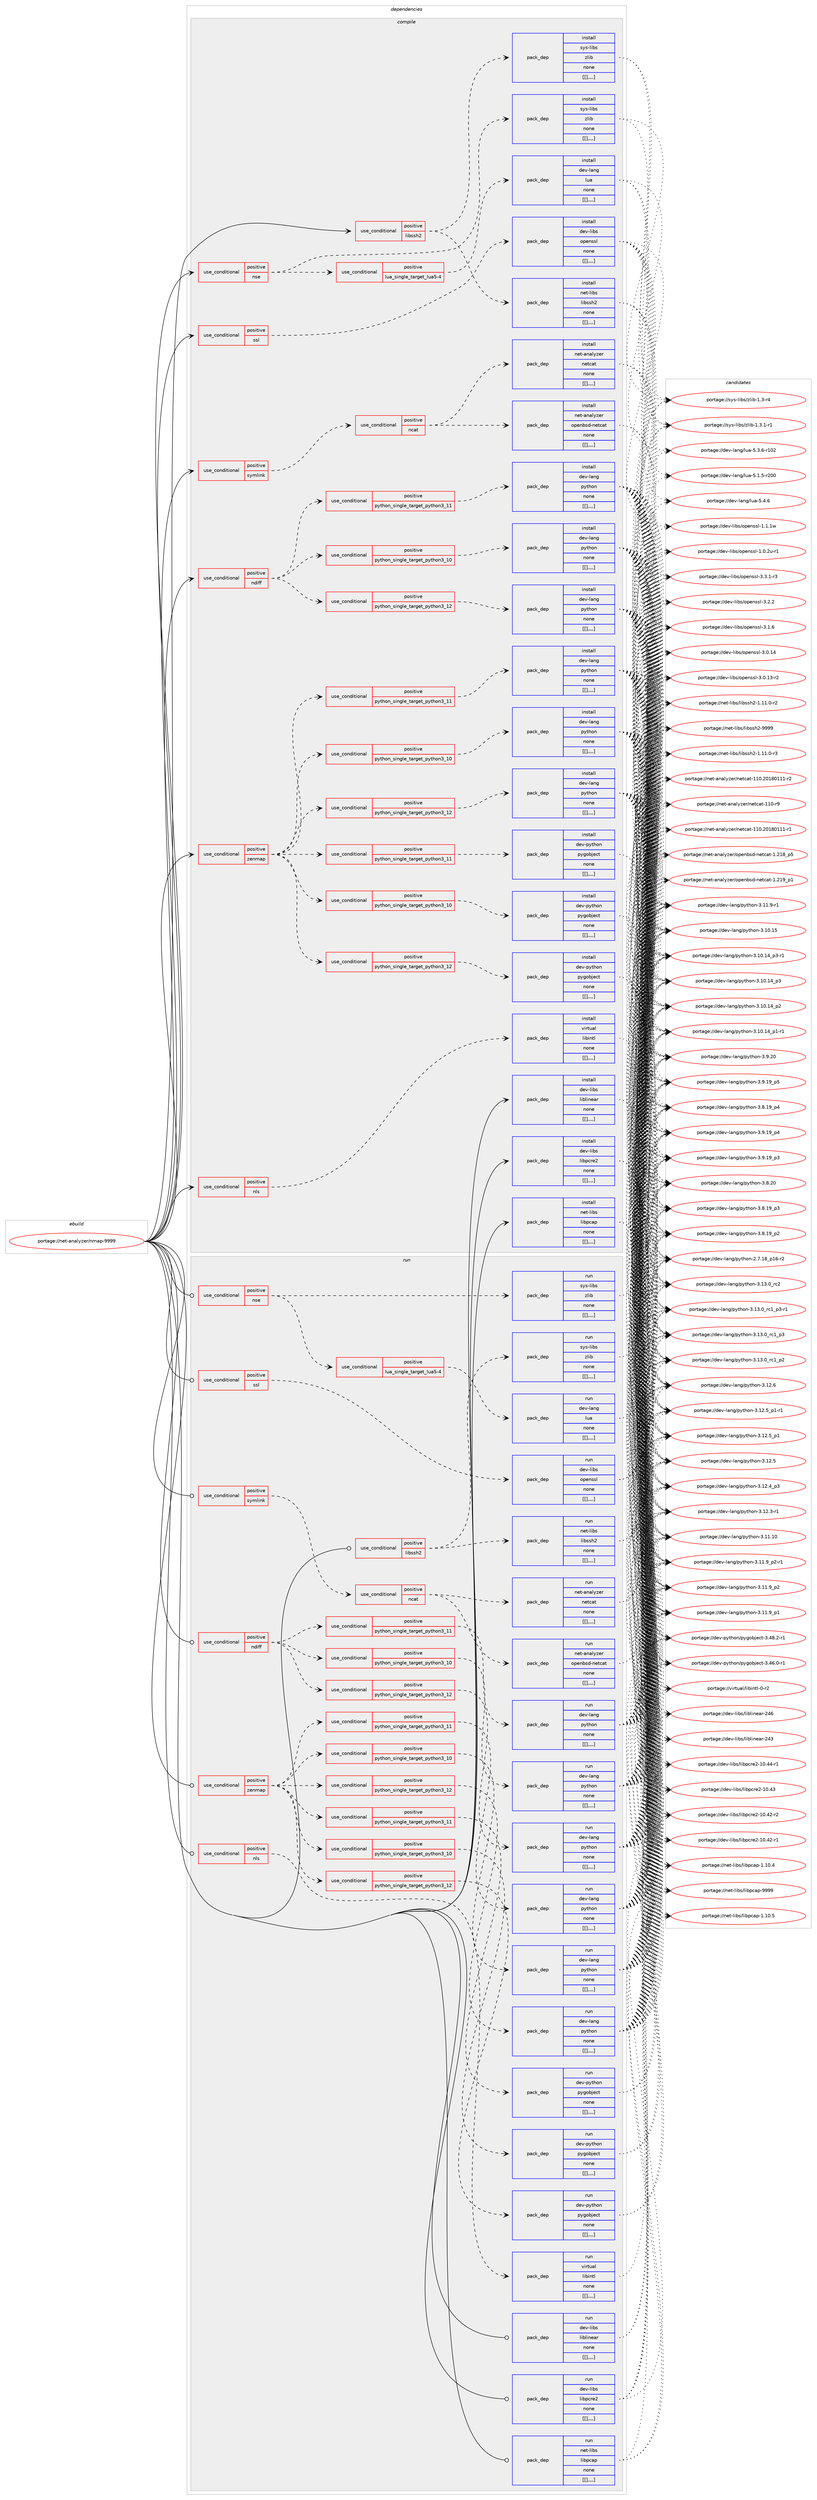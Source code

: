 digraph prolog {

# *************
# Graph options
# *************

newrank=true;
concentrate=true;
compound=true;
graph [rankdir=LR,fontname=Helvetica,fontsize=10,ranksep=1.5];#, ranksep=2.5, nodesep=0.2];
edge  [arrowhead=vee];
node  [fontname=Helvetica,fontsize=10];

# **********
# The ebuild
# **********

subgraph cluster_leftcol {
color=gray;
label=<<i>ebuild</i>>;
id [label="portage://net-analyzer/nmap-9999", color=red, width=4, href="../net-analyzer/nmap-9999.svg"];
}

# ****************
# The dependencies
# ****************

subgraph cluster_midcol {
color=gray;
label=<<i>dependencies</i>>;
subgraph cluster_compile {
fillcolor="#eeeeee";
style=filled;
label=<<i>compile</i>>;
subgraph cond92443 {
dependency358962 [label=<<TABLE BORDER="0" CELLBORDER="1" CELLSPACING="0" CELLPADDING="4"><TR><TD ROWSPAN="3" CELLPADDING="10">use_conditional</TD></TR><TR><TD>positive</TD></TR><TR><TD>libssh2</TD></TR></TABLE>>, shape=none, color=red];
subgraph pack263775 {
dependency358963 [label=<<TABLE BORDER="0" CELLBORDER="1" CELLSPACING="0" CELLPADDING="4" WIDTH="220"><TR><TD ROWSPAN="6" CELLPADDING="30">pack_dep</TD></TR><TR><TD WIDTH="110">install</TD></TR><TR><TD>net-libs</TD></TR><TR><TD>libssh2</TD></TR><TR><TD>none</TD></TR><TR><TD>[[],,,,]</TD></TR></TABLE>>, shape=none, color=blue];
}
dependency358962:e -> dependency358963:w [weight=20,style="dashed",arrowhead="vee"];
subgraph pack263776 {
dependency358964 [label=<<TABLE BORDER="0" CELLBORDER="1" CELLSPACING="0" CELLPADDING="4" WIDTH="220"><TR><TD ROWSPAN="6" CELLPADDING="30">pack_dep</TD></TR><TR><TD WIDTH="110">install</TD></TR><TR><TD>sys-libs</TD></TR><TR><TD>zlib</TD></TR><TR><TD>none</TD></TR><TR><TD>[[],,,,]</TD></TR></TABLE>>, shape=none, color=blue];
}
dependency358962:e -> dependency358964:w [weight=20,style="dashed",arrowhead="vee"];
}
id:e -> dependency358962:w [weight=20,style="solid",arrowhead="vee"];
subgraph cond92444 {
dependency358965 [label=<<TABLE BORDER="0" CELLBORDER="1" CELLSPACING="0" CELLPADDING="4"><TR><TD ROWSPAN="3" CELLPADDING="10">use_conditional</TD></TR><TR><TD>positive</TD></TR><TR><TD>ndiff</TD></TR></TABLE>>, shape=none, color=red];
subgraph cond92445 {
dependency358966 [label=<<TABLE BORDER="0" CELLBORDER="1" CELLSPACING="0" CELLPADDING="4"><TR><TD ROWSPAN="3" CELLPADDING="10">use_conditional</TD></TR><TR><TD>positive</TD></TR><TR><TD>python_single_target_python3_10</TD></TR></TABLE>>, shape=none, color=red];
subgraph pack263777 {
dependency358967 [label=<<TABLE BORDER="0" CELLBORDER="1" CELLSPACING="0" CELLPADDING="4" WIDTH="220"><TR><TD ROWSPAN="6" CELLPADDING="30">pack_dep</TD></TR><TR><TD WIDTH="110">install</TD></TR><TR><TD>dev-lang</TD></TR><TR><TD>python</TD></TR><TR><TD>none</TD></TR><TR><TD>[[],,,,]</TD></TR></TABLE>>, shape=none, color=blue];
}
dependency358966:e -> dependency358967:w [weight=20,style="dashed",arrowhead="vee"];
}
dependency358965:e -> dependency358966:w [weight=20,style="dashed",arrowhead="vee"];
subgraph cond92446 {
dependency358968 [label=<<TABLE BORDER="0" CELLBORDER="1" CELLSPACING="0" CELLPADDING="4"><TR><TD ROWSPAN="3" CELLPADDING="10">use_conditional</TD></TR><TR><TD>positive</TD></TR><TR><TD>python_single_target_python3_11</TD></TR></TABLE>>, shape=none, color=red];
subgraph pack263778 {
dependency358969 [label=<<TABLE BORDER="0" CELLBORDER="1" CELLSPACING="0" CELLPADDING="4" WIDTH="220"><TR><TD ROWSPAN="6" CELLPADDING="30">pack_dep</TD></TR><TR><TD WIDTH="110">install</TD></TR><TR><TD>dev-lang</TD></TR><TR><TD>python</TD></TR><TR><TD>none</TD></TR><TR><TD>[[],,,,]</TD></TR></TABLE>>, shape=none, color=blue];
}
dependency358968:e -> dependency358969:w [weight=20,style="dashed",arrowhead="vee"];
}
dependency358965:e -> dependency358968:w [weight=20,style="dashed",arrowhead="vee"];
subgraph cond92447 {
dependency358970 [label=<<TABLE BORDER="0" CELLBORDER="1" CELLSPACING="0" CELLPADDING="4"><TR><TD ROWSPAN="3" CELLPADDING="10">use_conditional</TD></TR><TR><TD>positive</TD></TR><TR><TD>python_single_target_python3_12</TD></TR></TABLE>>, shape=none, color=red];
subgraph pack263779 {
dependency358971 [label=<<TABLE BORDER="0" CELLBORDER="1" CELLSPACING="0" CELLPADDING="4" WIDTH="220"><TR><TD ROWSPAN="6" CELLPADDING="30">pack_dep</TD></TR><TR><TD WIDTH="110">install</TD></TR><TR><TD>dev-lang</TD></TR><TR><TD>python</TD></TR><TR><TD>none</TD></TR><TR><TD>[[],,,,]</TD></TR></TABLE>>, shape=none, color=blue];
}
dependency358970:e -> dependency358971:w [weight=20,style="dashed",arrowhead="vee"];
}
dependency358965:e -> dependency358970:w [weight=20,style="dashed",arrowhead="vee"];
}
id:e -> dependency358965:w [weight=20,style="solid",arrowhead="vee"];
subgraph cond92448 {
dependency358972 [label=<<TABLE BORDER="0" CELLBORDER="1" CELLSPACING="0" CELLPADDING="4"><TR><TD ROWSPAN="3" CELLPADDING="10">use_conditional</TD></TR><TR><TD>positive</TD></TR><TR><TD>nls</TD></TR></TABLE>>, shape=none, color=red];
subgraph pack263780 {
dependency358973 [label=<<TABLE BORDER="0" CELLBORDER="1" CELLSPACING="0" CELLPADDING="4" WIDTH="220"><TR><TD ROWSPAN="6" CELLPADDING="30">pack_dep</TD></TR><TR><TD WIDTH="110">install</TD></TR><TR><TD>virtual</TD></TR><TR><TD>libintl</TD></TR><TR><TD>none</TD></TR><TR><TD>[[],,,,]</TD></TR></TABLE>>, shape=none, color=blue];
}
dependency358972:e -> dependency358973:w [weight=20,style="dashed",arrowhead="vee"];
}
id:e -> dependency358972:w [weight=20,style="solid",arrowhead="vee"];
subgraph cond92449 {
dependency358974 [label=<<TABLE BORDER="0" CELLBORDER="1" CELLSPACING="0" CELLPADDING="4"><TR><TD ROWSPAN="3" CELLPADDING="10">use_conditional</TD></TR><TR><TD>positive</TD></TR><TR><TD>nse</TD></TR></TABLE>>, shape=none, color=red];
subgraph cond92450 {
dependency358975 [label=<<TABLE BORDER="0" CELLBORDER="1" CELLSPACING="0" CELLPADDING="4"><TR><TD ROWSPAN="3" CELLPADDING="10">use_conditional</TD></TR><TR><TD>positive</TD></TR><TR><TD>lua_single_target_lua5-4</TD></TR></TABLE>>, shape=none, color=red];
subgraph pack263781 {
dependency358976 [label=<<TABLE BORDER="0" CELLBORDER="1" CELLSPACING="0" CELLPADDING="4" WIDTH="220"><TR><TD ROWSPAN="6" CELLPADDING="30">pack_dep</TD></TR><TR><TD WIDTH="110">install</TD></TR><TR><TD>dev-lang</TD></TR><TR><TD>lua</TD></TR><TR><TD>none</TD></TR><TR><TD>[[],,,,]</TD></TR></TABLE>>, shape=none, color=blue];
}
dependency358975:e -> dependency358976:w [weight=20,style="dashed",arrowhead="vee"];
}
dependency358974:e -> dependency358975:w [weight=20,style="dashed",arrowhead="vee"];
subgraph pack263782 {
dependency358977 [label=<<TABLE BORDER="0" CELLBORDER="1" CELLSPACING="0" CELLPADDING="4" WIDTH="220"><TR><TD ROWSPAN="6" CELLPADDING="30">pack_dep</TD></TR><TR><TD WIDTH="110">install</TD></TR><TR><TD>sys-libs</TD></TR><TR><TD>zlib</TD></TR><TR><TD>none</TD></TR><TR><TD>[[],,,,]</TD></TR></TABLE>>, shape=none, color=blue];
}
dependency358974:e -> dependency358977:w [weight=20,style="dashed",arrowhead="vee"];
}
id:e -> dependency358974:w [weight=20,style="solid",arrowhead="vee"];
subgraph cond92451 {
dependency358978 [label=<<TABLE BORDER="0" CELLBORDER="1" CELLSPACING="0" CELLPADDING="4"><TR><TD ROWSPAN="3" CELLPADDING="10">use_conditional</TD></TR><TR><TD>positive</TD></TR><TR><TD>ssl</TD></TR></TABLE>>, shape=none, color=red];
subgraph pack263783 {
dependency358979 [label=<<TABLE BORDER="0" CELLBORDER="1" CELLSPACING="0" CELLPADDING="4" WIDTH="220"><TR><TD ROWSPAN="6" CELLPADDING="30">pack_dep</TD></TR><TR><TD WIDTH="110">install</TD></TR><TR><TD>dev-libs</TD></TR><TR><TD>openssl</TD></TR><TR><TD>none</TD></TR><TR><TD>[[],,,,]</TD></TR></TABLE>>, shape=none, color=blue];
}
dependency358978:e -> dependency358979:w [weight=20,style="dashed",arrowhead="vee"];
}
id:e -> dependency358978:w [weight=20,style="solid",arrowhead="vee"];
subgraph cond92452 {
dependency358980 [label=<<TABLE BORDER="0" CELLBORDER="1" CELLSPACING="0" CELLPADDING="4"><TR><TD ROWSPAN="3" CELLPADDING="10">use_conditional</TD></TR><TR><TD>positive</TD></TR><TR><TD>symlink</TD></TR></TABLE>>, shape=none, color=red];
subgraph cond92453 {
dependency358981 [label=<<TABLE BORDER="0" CELLBORDER="1" CELLSPACING="0" CELLPADDING="4"><TR><TD ROWSPAN="3" CELLPADDING="10">use_conditional</TD></TR><TR><TD>positive</TD></TR><TR><TD>ncat</TD></TR></TABLE>>, shape=none, color=red];
subgraph pack263784 {
dependency358982 [label=<<TABLE BORDER="0" CELLBORDER="1" CELLSPACING="0" CELLPADDING="4" WIDTH="220"><TR><TD ROWSPAN="6" CELLPADDING="30">pack_dep</TD></TR><TR><TD WIDTH="110">install</TD></TR><TR><TD>net-analyzer</TD></TR><TR><TD>netcat</TD></TR><TR><TD>none</TD></TR><TR><TD>[[],,,,]</TD></TR></TABLE>>, shape=none, color=blue];
}
dependency358981:e -> dependency358982:w [weight=20,style="dashed",arrowhead="vee"];
subgraph pack263785 {
dependency358983 [label=<<TABLE BORDER="0" CELLBORDER="1" CELLSPACING="0" CELLPADDING="4" WIDTH="220"><TR><TD ROWSPAN="6" CELLPADDING="30">pack_dep</TD></TR><TR><TD WIDTH="110">install</TD></TR><TR><TD>net-analyzer</TD></TR><TR><TD>openbsd-netcat</TD></TR><TR><TD>none</TD></TR><TR><TD>[[],,,,]</TD></TR></TABLE>>, shape=none, color=blue];
}
dependency358981:e -> dependency358983:w [weight=20,style="dashed",arrowhead="vee"];
}
dependency358980:e -> dependency358981:w [weight=20,style="dashed",arrowhead="vee"];
}
id:e -> dependency358980:w [weight=20,style="solid",arrowhead="vee"];
subgraph cond92454 {
dependency358984 [label=<<TABLE BORDER="0" CELLBORDER="1" CELLSPACING="0" CELLPADDING="4"><TR><TD ROWSPAN="3" CELLPADDING="10">use_conditional</TD></TR><TR><TD>positive</TD></TR><TR><TD>zenmap</TD></TR></TABLE>>, shape=none, color=red];
subgraph cond92455 {
dependency358985 [label=<<TABLE BORDER="0" CELLBORDER="1" CELLSPACING="0" CELLPADDING="4"><TR><TD ROWSPAN="3" CELLPADDING="10">use_conditional</TD></TR><TR><TD>positive</TD></TR><TR><TD>python_single_target_python3_10</TD></TR></TABLE>>, shape=none, color=red];
subgraph pack263786 {
dependency358986 [label=<<TABLE BORDER="0" CELLBORDER="1" CELLSPACING="0" CELLPADDING="4" WIDTH="220"><TR><TD ROWSPAN="6" CELLPADDING="30">pack_dep</TD></TR><TR><TD WIDTH="110">install</TD></TR><TR><TD>dev-lang</TD></TR><TR><TD>python</TD></TR><TR><TD>none</TD></TR><TR><TD>[[],,,,]</TD></TR></TABLE>>, shape=none, color=blue];
}
dependency358985:e -> dependency358986:w [weight=20,style="dashed",arrowhead="vee"];
}
dependency358984:e -> dependency358985:w [weight=20,style="dashed",arrowhead="vee"];
subgraph cond92456 {
dependency358987 [label=<<TABLE BORDER="0" CELLBORDER="1" CELLSPACING="0" CELLPADDING="4"><TR><TD ROWSPAN="3" CELLPADDING="10">use_conditional</TD></TR><TR><TD>positive</TD></TR><TR><TD>python_single_target_python3_11</TD></TR></TABLE>>, shape=none, color=red];
subgraph pack263787 {
dependency358988 [label=<<TABLE BORDER="0" CELLBORDER="1" CELLSPACING="0" CELLPADDING="4" WIDTH="220"><TR><TD ROWSPAN="6" CELLPADDING="30">pack_dep</TD></TR><TR><TD WIDTH="110">install</TD></TR><TR><TD>dev-lang</TD></TR><TR><TD>python</TD></TR><TR><TD>none</TD></TR><TR><TD>[[],,,,]</TD></TR></TABLE>>, shape=none, color=blue];
}
dependency358987:e -> dependency358988:w [weight=20,style="dashed",arrowhead="vee"];
}
dependency358984:e -> dependency358987:w [weight=20,style="dashed",arrowhead="vee"];
subgraph cond92457 {
dependency358989 [label=<<TABLE BORDER="0" CELLBORDER="1" CELLSPACING="0" CELLPADDING="4"><TR><TD ROWSPAN="3" CELLPADDING="10">use_conditional</TD></TR><TR><TD>positive</TD></TR><TR><TD>python_single_target_python3_12</TD></TR></TABLE>>, shape=none, color=red];
subgraph pack263788 {
dependency358990 [label=<<TABLE BORDER="0" CELLBORDER="1" CELLSPACING="0" CELLPADDING="4" WIDTH="220"><TR><TD ROWSPAN="6" CELLPADDING="30">pack_dep</TD></TR><TR><TD WIDTH="110">install</TD></TR><TR><TD>dev-lang</TD></TR><TR><TD>python</TD></TR><TR><TD>none</TD></TR><TR><TD>[[],,,,]</TD></TR></TABLE>>, shape=none, color=blue];
}
dependency358989:e -> dependency358990:w [weight=20,style="dashed",arrowhead="vee"];
}
dependency358984:e -> dependency358989:w [weight=20,style="dashed",arrowhead="vee"];
subgraph cond92458 {
dependency358991 [label=<<TABLE BORDER="0" CELLBORDER="1" CELLSPACING="0" CELLPADDING="4"><TR><TD ROWSPAN="3" CELLPADDING="10">use_conditional</TD></TR><TR><TD>positive</TD></TR><TR><TD>python_single_target_python3_10</TD></TR></TABLE>>, shape=none, color=red];
subgraph pack263789 {
dependency358992 [label=<<TABLE BORDER="0" CELLBORDER="1" CELLSPACING="0" CELLPADDING="4" WIDTH="220"><TR><TD ROWSPAN="6" CELLPADDING="30">pack_dep</TD></TR><TR><TD WIDTH="110">install</TD></TR><TR><TD>dev-python</TD></TR><TR><TD>pygobject</TD></TR><TR><TD>none</TD></TR><TR><TD>[[],,,,]</TD></TR></TABLE>>, shape=none, color=blue];
}
dependency358991:e -> dependency358992:w [weight=20,style="dashed",arrowhead="vee"];
}
dependency358984:e -> dependency358991:w [weight=20,style="dashed",arrowhead="vee"];
subgraph cond92459 {
dependency358993 [label=<<TABLE BORDER="0" CELLBORDER="1" CELLSPACING="0" CELLPADDING="4"><TR><TD ROWSPAN="3" CELLPADDING="10">use_conditional</TD></TR><TR><TD>positive</TD></TR><TR><TD>python_single_target_python3_11</TD></TR></TABLE>>, shape=none, color=red];
subgraph pack263790 {
dependency358994 [label=<<TABLE BORDER="0" CELLBORDER="1" CELLSPACING="0" CELLPADDING="4" WIDTH="220"><TR><TD ROWSPAN="6" CELLPADDING="30">pack_dep</TD></TR><TR><TD WIDTH="110">install</TD></TR><TR><TD>dev-python</TD></TR><TR><TD>pygobject</TD></TR><TR><TD>none</TD></TR><TR><TD>[[],,,,]</TD></TR></TABLE>>, shape=none, color=blue];
}
dependency358993:e -> dependency358994:w [weight=20,style="dashed",arrowhead="vee"];
}
dependency358984:e -> dependency358993:w [weight=20,style="dashed",arrowhead="vee"];
subgraph cond92460 {
dependency358995 [label=<<TABLE BORDER="0" CELLBORDER="1" CELLSPACING="0" CELLPADDING="4"><TR><TD ROWSPAN="3" CELLPADDING="10">use_conditional</TD></TR><TR><TD>positive</TD></TR><TR><TD>python_single_target_python3_12</TD></TR></TABLE>>, shape=none, color=red];
subgraph pack263791 {
dependency358996 [label=<<TABLE BORDER="0" CELLBORDER="1" CELLSPACING="0" CELLPADDING="4" WIDTH="220"><TR><TD ROWSPAN="6" CELLPADDING="30">pack_dep</TD></TR><TR><TD WIDTH="110">install</TD></TR><TR><TD>dev-python</TD></TR><TR><TD>pygobject</TD></TR><TR><TD>none</TD></TR><TR><TD>[[],,,,]</TD></TR></TABLE>>, shape=none, color=blue];
}
dependency358995:e -> dependency358996:w [weight=20,style="dashed",arrowhead="vee"];
}
dependency358984:e -> dependency358995:w [weight=20,style="dashed",arrowhead="vee"];
}
id:e -> dependency358984:w [weight=20,style="solid",arrowhead="vee"];
subgraph pack263792 {
dependency358997 [label=<<TABLE BORDER="0" CELLBORDER="1" CELLSPACING="0" CELLPADDING="4" WIDTH="220"><TR><TD ROWSPAN="6" CELLPADDING="30">pack_dep</TD></TR><TR><TD WIDTH="110">install</TD></TR><TR><TD>dev-libs</TD></TR><TR><TD>liblinear</TD></TR><TR><TD>none</TD></TR><TR><TD>[[],,,,]</TD></TR></TABLE>>, shape=none, color=blue];
}
id:e -> dependency358997:w [weight=20,style="solid",arrowhead="vee"];
subgraph pack263793 {
dependency358998 [label=<<TABLE BORDER="0" CELLBORDER="1" CELLSPACING="0" CELLPADDING="4" WIDTH="220"><TR><TD ROWSPAN="6" CELLPADDING="30">pack_dep</TD></TR><TR><TD WIDTH="110">install</TD></TR><TR><TD>dev-libs</TD></TR><TR><TD>libpcre2</TD></TR><TR><TD>none</TD></TR><TR><TD>[[],,,,]</TD></TR></TABLE>>, shape=none, color=blue];
}
id:e -> dependency358998:w [weight=20,style="solid",arrowhead="vee"];
subgraph pack263794 {
dependency358999 [label=<<TABLE BORDER="0" CELLBORDER="1" CELLSPACING="0" CELLPADDING="4" WIDTH="220"><TR><TD ROWSPAN="6" CELLPADDING="30">pack_dep</TD></TR><TR><TD WIDTH="110">install</TD></TR><TR><TD>net-libs</TD></TR><TR><TD>libpcap</TD></TR><TR><TD>none</TD></TR><TR><TD>[[],,,,]</TD></TR></TABLE>>, shape=none, color=blue];
}
id:e -> dependency358999:w [weight=20,style="solid",arrowhead="vee"];
}
subgraph cluster_compileandrun {
fillcolor="#eeeeee";
style=filled;
label=<<i>compile and run</i>>;
}
subgraph cluster_run {
fillcolor="#eeeeee";
style=filled;
label=<<i>run</i>>;
subgraph cond92461 {
dependency359000 [label=<<TABLE BORDER="0" CELLBORDER="1" CELLSPACING="0" CELLPADDING="4"><TR><TD ROWSPAN="3" CELLPADDING="10">use_conditional</TD></TR><TR><TD>positive</TD></TR><TR><TD>libssh2</TD></TR></TABLE>>, shape=none, color=red];
subgraph pack263795 {
dependency359001 [label=<<TABLE BORDER="0" CELLBORDER="1" CELLSPACING="0" CELLPADDING="4" WIDTH="220"><TR><TD ROWSPAN="6" CELLPADDING="30">pack_dep</TD></TR><TR><TD WIDTH="110">run</TD></TR><TR><TD>net-libs</TD></TR><TR><TD>libssh2</TD></TR><TR><TD>none</TD></TR><TR><TD>[[],,,,]</TD></TR></TABLE>>, shape=none, color=blue];
}
dependency359000:e -> dependency359001:w [weight=20,style="dashed",arrowhead="vee"];
subgraph pack263796 {
dependency359002 [label=<<TABLE BORDER="0" CELLBORDER="1" CELLSPACING="0" CELLPADDING="4" WIDTH="220"><TR><TD ROWSPAN="6" CELLPADDING="30">pack_dep</TD></TR><TR><TD WIDTH="110">run</TD></TR><TR><TD>sys-libs</TD></TR><TR><TD>zlib</TD></TR><TR><TD>none</TD></TR><TR><TD>[[],,,,]</TD></TR></TABLE>>, shape=none, color=blue];
}
dependency359000:e -> dependency359002:w [weight=20,style="dashed",arrowhead="vee"];
}
id:e -> dependency359000:w [weight=20,style="solid",arrowhead="odot"];
subgraph cond92462 {
dependency359003 [label=<<TABLE BORDER="0" CELLBORDER="1" CELLSPACING="0" CELLPADDING="4"><TR><TD ROWSPAN="3" CELLPADDING="10">use_conditional</TD></TR><TR><TD>positive</TD></TR><TR><TD>ndiff</TD></TR></TABLE>>, shape=none, color=red];
subgraph cond92463 {
dependency359004 [label=<<TABLE BORDER="0" CELLBORDER="1" CELLSPACING="0" CELLPADDING="4"><TR><TD ROWSPAN="3" CELLPADDING="10">use_conditional</TD></TR><TR><TD>positive</TD></TR><TR><TD>python_single_target_python3_10</TD></TR></TABLE>>, shape=none, color=red];
subgraph pack263797 {
dependency359005 [label=<<TABLE BORDER="0" CELLBORDER="1" CELLSPACING="0" CELLPADDING="4" WIDTH="220"><TR><TD ROWSPAN="6" CELLPADDING="30">pack_dep</TD></TR><TR><TD WIDTH="110">run</TD></TR><TR><TD>dev-lang</TD></TR><TR><TD>python</TD></TR><TR><TD>none</TD></TR><TR><TD>[[],,,,]</TD></TR></TABLE>>, shape=none, color=blue];
}
dependency359004:e -> dependency359005:w [weight=20,style="dashed",arrowhead="vee"];
}
dependency359003:e -> dependency359004:w [weight=20,style="dashed",arrowhead="vee"];
subgraph cond92464 {
dependency359006 [label=<<TABLE BORDER="0" CELLBORDER="1" CELLSPACING="0" CELLPADDING="4"><TR><TD ROWSPAN="3" CELLPADDING="10">use_conditional</TD></TR><TR><TD>positive</TD></TR><TR><TD>python_single_target_python3_11</TD></TR></TABLE>>, shape=none, color=red];
subgraph pack263798 {
dependency359007 [label=<<TABLE BORDER="0" CELLBORDER="1" CELLSPACING="0" CELLPADDING="4" WIDTH="220"><TR><TD ROWSPAN="6" CELLPADDING="30">pack_dep</TD></TR><TR><TD WIDTH="110">run</TD></TR><TR><TD>dev-lang</TD></TR><TR><TD>python</TD></TR><TR><TD>none</TD></TR><TR><TD>[[],,,,]</TD></TR></TABLE>>, shape=none, color=blue];
}
dependency359006:e -> dependency359007:w [weight=20,style="dashed",arrowhead="vee"];
}
dependency359003:e -> dependency359006:w [weight=20,style="dashed",arrowhead="vee"];
subgraph cond92465 {
dependency359008 [label=<<TABLE BORDER="0" CELLBORDER="1" CELLSPACING="0" CELLPADDING="4"><TR><TD ROWSPAN="3" CELLPADDING="10">use_conditional</TD></TR><TR><TD>positive</TD></TR><TR><TD>python_single_target_python3_12</TD></TR></TABLE>>, shape=none, color=red];
subgraph pack263799 {
dependency359009 [label=<<TABLE BORDER="0" CELLBORDER="1" CELLSPACING="0" CELLPADDING="4" WIDTH="220"><TR><TD ROWSPAN="6" CELLPADDING="30">pack_dep</TD></TR><TR><TD WIDTH="110">run</TD></TR><TR><TD>dev-lang</TD></TR><TR><TD>python</TD></TR><TR><TD>none</TD></TR><TR><TD>[[],,,,]</TD></TR></TABLE>>, shape=none, color=blue];
}
dependency359008:e -> dependency359009:w [weight=20,style="dashed",arrowhead="vee"];
}
dependency359003:e -> dependency359008:w [weight=20,style="dashed",arrowhead="vee"];
}
id:e -> dependency359003:w [weight=20,style="solid",arrowhead="odot"];
subgraph cond92466 {
dependency359010 [label=<<TABLE BORDER="0" CELLBORDER="1" CELLSPACING="0" CELLPADDING="4"><TR><TD ROWSPAN="3" CELLPADDING="10">use_conditional</TD></TR><TR><TD>positive</TD></TR><TR><TD>nls</TD></TR></TABLE>>, shape=none, color=red];
subgraph pack263800 {
dependency359011 [label=<<TABLE BORDER="0" CELLBORDER="1" CELLSPACING="0" CELLPADDING="4" WIDTH="220"><TR><TD ROWSPAN="6" CELLPADDING="30">pack_dep</TD></TR><TR><TD WIDTH="110">run</TD></TR><TR><TD>virtual</TD></TR><TR><TD>libintl</TD></TR><TR><TD>none</TD></TR><TR><TD>[[],,,,]</TD></TR></TABLE>>, shape=none, color=blue];
}
dependency359010:e -> dependency359011:w [weight=20,style="dashed",arrowhead="vee"];
}
id:e -> dependency359010:w [weight=20,style="solid",arrowhead="odot"];
subgraph cond92467 {
dependency359012 [label=<<TABLE BORDER="0" CELLBORDER="1" CELLSPACING="0" CELLPADDING="4"><TR><TD ROWSPAN="3" CELLPADDING="10">use_conditional</TD></TR><TR><TD>positive</TD></TR><TR><TD>nse</TD></TR></TABLE>>, shape=none, color=red];
subgraph cond92468 {
dependency359013 [label=<<TABLE BORDER="0" CELLBORDER="1" CELLSPACING="0" CELLPADDING="4"><TR><TD ROWSPAN="3" CELLPADDING="10">use_conditional</TD></TR><TR><TD>positive</TD></TR><TR><TD>lua_single_target_lua5-4</TD></TR></TABLE>>, shape=none, color=red];
subgraph pack263801 {
dependency359014 [label=<<TABLE BORDER="0" CELLBORDER="1" CELLSPACING="0" CELLPADDING="4" WIDTH="220"><TR><TD ROWSPAN="6" CELLPADDING="30">pack_dep</TD></TR><TR><TD WIDTH="110">run</TD></TR><TR><TD>dev-lang</TD></TR><TR><TD>lua</TD></TR><TR><TD>none</TD></TR><TR><TD>[[],,,,]</TD></TR></TABLE>>, shape=none, color=blue];
}
dependency359013:e -> dependency359014:w [weight=20,style="dashed",arrowhead="vee"];
}
dependency359012:e -> dependency359013:w [weight=20,style="dashed",arrowhead="vee"];
subgraph pack263802 {
dependency359015 [label=<<TABLE BORDER="0" CELLBORDER="1" CELLSPACING="0" CELLPADDING="4" WIDTH="220"><TR><TD ROWSPAN="6" CELLPADDING="30">pack_dep</TD></TR><TR><TD WIDTH="110">run</TD></TR><TR><TD>sys-libs</TD></TR><TR><TD>zlib</TD></TR><TR><TD>none</TD></TR><TR><TD>[[],,,,]</TD></TR></TABLE>>, shape=none, color=blue];
}
dependency359012:e -> dependency359015:w [weight=20,style="dashed",arrowhead="vee"];
}
id:e -> dependency359012:w [weight=20,style="solid",arrowhead="odot"];
subgraph cond92469 {
dependency359016 [label=<<TABLE BORDER="0" CELLBORDER="1" CELLSPACING="0" CELLPADDING="4"><TR><TD ROWSPAN="3" CELLPADDING="10">use_conditional</TD></TR><TR><TD>positive</TD></TR><TR><TD>ssl</TD></TR></TABLE>>, shape=none, color=red];
subgraph pack263803 {
dependency359017 [label=<<TABLE BORDER="0" CELLBORDER="1" CELLSPACING="0" CELLPADDING="4" WIDTH="220"><TR><TD ROWSPAN="6" CELLPADDING="30">pack_dep</TD></TR><TR><TD WIDTH="110">run</TD></TR><TR><TD>dev-libs</TD></TR><TR><TD>openssl</TD></TR><TR><TD>none</TD></TR><TR><TD>[[],,,,]</TD></TR></TABLE>>, shape=none, color=blue];
}
dependency359016:e -> dependency359017:w [weight=20,style="dashed",arrowhead="vee"];
}
id:e -> dependency359016:w [weight=20,style="solid",arrowhead="odot"];
subgraph cond92470 {
dependency359018 [label=<<TABLE BORDER="0" CELLBORDER="1" CELLSPACING="0" CELLPADDING="4"><TR><TD ROWSPAN="3" CELLPADDING="10">use_conditional</TD></TR><TR><TD>positive</TD></TR><TR><TD>symlink</TD></TR></TABLE>>, shape=none, color=red];
subgraph cond92471 {
dependency359019 [label=<<TABLE BORDER="0" CELLBORDER="1" CELLSPACING="0" CELLPADDING="4"><TR><TD ROWSPAN="3" CELLPADDING="10">use_conditional</TD></TR><TR><TD>positive</TD></TR><TR><TD>ncat</TD></TR></TABLE>>, shape=none, color=red];
subgraph pack263804 {
dependency359020 [label=<<TABLE BORDER="0" CELLBORDER="1" CELLSPACING="0" CELLPADDING="4" WIDTH="220"><TR><TD ROWSPAN="6" CELLPADDING="30">pack_dep</TD></TR><TR><TD WIDTH="110">run</TD></TR><TR><TD>net-analyzer</TD></TR><TR><TD>netcat</TD></TR><TR><TD>none</TD></TR><TR><TD>[[],,,,]</TD></TR></TABLE>>, shape=none, color=blue];
}
dependency359019:e -> dependency359020:w [weight=20,style="dashed",arrowhead="vee"];
subgraph pack263805 {
dependency359021 [label=<<TABLE BORDER="0" CELLBORDER="1" CELLSPACING="0" CELLPADDING="4" WIDTH="220"><TR><TD ROWSPAN="6" CELLPADDING="30">pack_dep</TD></TR><TR><TD WIDTH="110">run</TD></TR><TR><TD>net-analyzer</TD></TR><TR><TD>openbsd-netcat</TD></TR><TR><TD>none</TD></TR><TR><TD>[[],,,,]</TD></TR></TABLE>>, shape=none, color=blue];
}
dependency359019:e -> dependency359021:w [weight=20,style="dashed",arrowhead="vee"];
}
dependency359018:e -> dependency359019:w [weight=20,style="dashed",arrowhead="vee"];
}
id:e -> dependency359018:w [weight=20,style="solid",arrowhead="odot"];
subgraph cond92472 {
dependency359022 [label=<<TABLE BORDER="0" CELLBORDER="1" CELLSPACING="0" CELLPADDING="4"><TR><TD ROWSPAN="3" CELLPADDING="10">use_conditional</TD></TR><TR><TD>positive</TD></TR><TR><TD>zenmap</TD></TR></TABLE>>, shape=none, color=red];
subgraph cond92473 {
dependency359023 [label=<<TABLE BORDER="0" CELLBORDER="1" CELLSPACING="0" CELLPADDING="4"><TR><TD ROWSPAN="3" CELLPADDING="10">use_conditional</TD></TR><TR><TD>positive</TD></TR><TR><TD>python_single_target_python3_10</TD></TR></TABLE>>, shape=none, color=red];
subgraph pack263806 {
dependency359024 [label=<<TABLE BORDER="0" CELLBORDER="1" CELLSPACING="0" CELLPADDING="4" WIDTH="220"><TR><TD ROWSPAN="6" CELLPADDING="30">pack_dep</TD></TR><TR><TD WIDTH="110">run</TD></TR><TR><TD>dev-lang</TD></TR><TR><TD>python</TD></TR><TR><TD>none</TD></TR><TR><TD>[[],,,,]</TD></TR></TABLE>>, shape=none, color=blue];
}
dependency359023:e -> dependency359024:w [weight=20,style="dashed",arrowhead="vee"];
}
dependency359022:e -> dependency359023:w [weight=20,style="dashed",arrowhead="vee"];
subgraph cond92474 {
dependency359025 [label=<<TABLE BORDER="0" CELLBORDER="1" CELLSPACING="0" CELLPADDING="4"><TR><TD ROWSPAN="3" CELLPADDING="10">use_conditional</TD></TR><TR><TD>positive</TD></TR><TR><TD>python_single_target_python3_11</TD></TR></TABLE>>, shape=none, color=red];
subgraph pack263807 {
dependency359026 [label=<<TABLE BORDER="0" CELLBORDER="1" CELLSPACING="0" CELLPADDING="4" WIDTH="220"><TR><TD ROWSPAN="6" CELLPADDING="30">pack_dep</TD></TR><TR><TD WIDTH="110">run</TD></TR><TR><TD>dev-lang</TD></TR><TR><TD>python</TD></TR><TR><TD>none</TD></TR><TR><TD>[[],,,,]</TD></TR></TABLE>>, shape=none, color=blue];
}
dependency359025:e -> dependency359026:w [weight=20,style="dashed",arrowhead="vee"];
}
dependency359022:e -> dependency359025:w [weight=20,style="dashed",arrowhead="vee"];
subgraph cond92475 {
dependency359027 [label=<<TABLE BORDER="0" CELLBORDER="1" CELLSPACING="0" CELLPADDING="4"><TR><TD ROWSPAN="3" CELLPADDING="10">use_conditional</TD></TR><TR><TD>positive</TD></TR><TR><TD>python_single_target_python3_12</TD></TR></TABLE>>, shape=none, color=red];
subgraph pack263808 {
dependency359028 [label=<<TABLE BORDER="0" CELLBORDER="1" CELLSPACING="0" CELLPADDING="4" WIDTH="220"><TR><TD ROWSPAN="6" CELLPADDING="30">pack_dep</TD></TR><TR><TD WIDTH="110">run</TD></TR><TR><TD>dev-lang</TD></TR><TR><TD>python</TD></TR><TR><TD>none</TD></TR><TR><TD>[[],,,,]</TD></TR></TABLE>>, shape=none, color=blue];
}
dependency359027:e -> dependency359028:w [weight=20,style="dashed",arrowhead="vee"];
}
dependency359022:e -> dependency359027:w [weight=20,style="dashed",arrowhead="vee"];
subgraph cond92476 {
dependency359029 [label=<<TABLE BORDER="0" CELLBORDER="1" CELLSPACING="0" CELLPADDING="4"><TR><TD ROWSPAN="3" CELLPADDING="10">use_conditional</TD></TR><TR><TD>positive</TD></TR><TR><TD>python_single_target_python3_10</TD></TR></TABLE>>, shape=none, color=red];
subgraph pack263809 {
dependency359030 [label=<<TABLE BORDER="0" CELLBORDER="1" CELLSPACING="0" CELLPADDING="4" WIDTH="220"><TR><TD ROWSPAN="6" CELLPADDING="30">pack_dep</TD></TR><TR><TD WIDTH="110">run</TD></TR><TR><TD>dev-python</TD></TR><TR><TD>pygobject</TD></TR><TR><TD>none</TD></TR><TR><TD>[[],,,,]</TD></TR></TABLE>>, shape=none, color=blue];
}
dependency359029:e -> dependency359030:w [weight=20,style="dashed",arrowhead="vee"];
}
dependency359022:e -> dependency359029:w [weight=20,style="dashed",arrowhead="vee"];
subgraph cond92477 {
dependency359031 [label=<<TABLE BORDER="0" CELLBORDER="1" CELLSPACING="0" CELLPADDING="4"><TR><TD ROWSPAN="3" CELLPADDING="10">use_conditional</TD></TR><TR><TD>positive</TD></TR><TR><TD>python_single_target_python3_11</TD></TR></TABLE>>, shape=none, color=red];
subgraph pack263810 {
dependency359032 [label=<<TABLE BORDER="0" CELLBORDER="1" CELLSPACING="0" CELLPADDING="4" WIDTH="220"><TR><TD ROWSPAN="6" CELLPADDING="30">pack_dep</TD></TR><TR><TD WIDTH="110">run</TD></TR><TR><TD>dev-python</TD></TR><TR><TD>pygobject</TD></TR><TR><TD>none</TD></TR><TR><TD>[[],,,,]</TD></TR></TABLE>>, shape=none, color=blue];
}
dependency359031:e -> dependency359032:w [weight=20,style="dashed",arrowhead="vee"];
}
dependency359022:e -> dependency359031:w [weight=20,style="dashed",arrowhead="vee"];
subgraph cond92478 {
dependency359033 [label=<<TABLE BORDER="0" CELLBORDER="1" CELLSPACING="0" CELLPADDING="4"><TR><TD ROWSPAN="3" CELLPADDING="10">use_conditional</TD></TR><TR><TD>positive</TD></TR><TR><TD>python_single_target_python3_12</TD></TR></TABLE>>, shape=none, color=red];
subgraph pack263811 {
dependency359034 [label=<<TABLE BORDER="0" CELLBORDER="1" CELLSPACING="0" CELLPADDING="4" WIDTH="220"><TR><TD ROWSPAN="6" CELLPADDING="30">pack_dep</TD></TR><TR><TD WIDTH="110">run</TD></TR><TR><TD>dev-python</TD></TR><TR><TD>pygobject</TD></TR><TR><TD>none</TD></TR><TR><TD>[[],,,,]</TD></TR></TABLE>>, shape=none, color=blue];
}
dependency359033:e -> dependency359034:w [weight=20,style="dashed",arrowhead="vee"];
}
dependency359022:e -> dependency359033:w [weight=20,style="dashed",arrowhead="vee"];
}
id:e -> dependency359022:w [weight=20,style="solid",arrowhead="odot"];
subgraph pack263812 {
dependency359035 [label=<<TABLE BORDER="0" CELLBORDER="1" CELLSPACING="0" CELLPADDING="4" WIDTH="220"><TR><TD ROWSPAN="6" CELLPADDING="30">pack_dep</TD></TR><TR><TD WIDTH="110">run</TD></TR><TR><TD>dev-libs</TD></TR><TR><TD>liblinear</TD></TR><TR><TD>none</TD></TR><TR><TD>[[],,,,]</TD></TR></TABLE>>, shape=none, color=blue];
}
id:e -> dependency359035:w [weight=20,style="solid",arrowhead="odot"];
subgraph pack263813 {
dependency359036 [label=<<TABLE BORDER="0" CELLBORDER="1" CELLSPACING="0" CELLPADDING="4" WIDTH="220"><TR><TD ROWSPAN="6" CELLPADDING="30">pack_dep</TD></TR><TR><TD WIDTH="110">run</TD></TR><TR><TD>dev-libs</TD></TR><TR><TD>libpcre2</TD></TR><TR><TD>none</TD></TR><TR><TD>[[],,,,]</TD></TR></TABLE>>, shape=none, color=blue];
}
id:e -> dependency359036:w [weight=20,style="solid",arrowhead="odot"];
subgraph pack263814 {
dependency359037 [label=<<TABLE BORDER="0" CELLBORDER="1" CELLSPACING="0" CELLPADDING="4" WIDTH="220"><TR><TD ROWSPAN="6" CELLPADDING="30">pack_dep</TD></TR><TR><TD WIDTH="110">run</TD></TR><TR><TD>net-libs</TD></TR><TR><TD>libpcap</TD></TR><TR><TD>none</TD></TR><TR><TD>[[],,,,]</TD></TR></TABLE>>, shape=none, color=blue];
}
id:e -> dependency359037:w [weight=20,style="solid",arrowhead="odot"];
}
}

# **************
# The candidates
# **************

subgraph cluster_choices {
rank=same;
color=gray;
label=<<i>candidates</i>>;

subgraph choice263775 {
color=black;
nodesep=1;
choice11010111645108105981154710810598115115104504557575757 [label="portage://net-libs/libssh2-9999", color=red, width=4,href="../net-libs/libssh2-9999.svg"];
choice1101011164510810598115471081059811511510450454946494946484511451 [label="portage://net-libs/libssh2-1.11.0-r3", color=red, width=4,href="../net-libs/libssh2-1.11.0-r3.svg"];
choice1101011164510810598115471081059811511510450454946494946484511450 [label="portage://net-libs/libssh2-1.11.0-r2", color=red, width=4,href="../net-libs/libssh2-1.11.0-r2.svg"];
dependency358963:e -> choice11010111645108105981154710810598115115104504557575757:w [style=dotted,weight="100"];
dependency358963:e -> choice1101011164510810598115471081059811511510450454946494946484511451:w [style=dotted,weight="100"];
dependency358963:e -> choice1101011164510810598115471081059811511510450454946494946484511450:w [style=dotted,weight="100"];
}
subgraph choice263776 {
color=black;
nodesep=1;
choice115121115451081059811547122108105984549465146494511449 [label="portage://sys-libs/zlib-1.3.1-r1", color=red, width=4,href="../sys-libs/zlib-1.3.1-r1.svg"];
choice11512111545108105981154712210810598454946514511452 [label="portage://sys-libs/zlib-1.3-r4", color=red, width=4,href="../sys-libs/zlib-1.3-r4.svg"];
dependency358964:e -> choice115121115451081059811547122108105984549465146494511449:w [style=dotted,weight="100"];
dependency358964:e -> choice11512111545108105981154712210810598454946514511452:w [style=dotted,weight="100"];
}
subgraph choice263777 {
color=black;
nodesep=1;
choice10010111845108971101034711212111610411111045514649514648951149950 [label="portage://dev-lang/python-3.13.0_rc2", color=red, width=4,href="../dev-lang/python-3.13.0_rc2.svg"];
choice1001011184510897110103471121211161041111104551464951464895114994995112514511449 [label="portage://dev-lang/python-3.13.0_rc1_p3-r1", color=red, width=4,href="../dev-lang/python-3.13.0_rc1_p3-r1.svg"];
choice100101118451089711010347112121116104111110455146495146489511499499511251 [label="portage://dev-lang/python-3.13.0_rc1_p3", color=red, width=4,href="../dev-lang/python-3.13.0_rc1_p3.svg"];
choice100101118451089711010347112121116104111110455146495146489511499499511250 [label="portage://dev-lang/python-3.13.0_rc1_p2", color=red, width=4,href="../dev-lang/python-3.13.0_rc1_p2.svg"];
choice10010111845108971101034711212111610411111045514649504654 [label="portage://dev-lang/python-3.12.6", color=red, width=4,href="../dev-lang/python-3.12.6.svg"];
choice1001011184510897110103471121211161041111104551464950465395112494511449 [label="portage://dev-lang/python-3.12.5_p1-r1", color=red, width=4,href="../dev-lang/python-3.12.5_p1-r1.svg"];
choice100101118451089711010347112121116104111110455146495046539511249 [label="portage://dev-lang/python-3.12.5_p1", color=red, width=4,href="../dev-lang/python-3.12.5_p1.svg"];
choice10010111845108971101034711212111610411111045514649504653 [label="portage://dev-lang/python-3.12.5", color=red, width=4,href="../dev-lang/python-3.12.5.svg"];
choice100101118451089711010347112121116104111110455146495046529511251 [label="portage://dev-lang/python-3.12.4_p3", color=red, width=4,href="../dev-lang/python-3.12.4_p3.svg"];
choice100101118451089711010347112121116104111110455146495046514511449 [label="portage://dev-lang/python-3.12.3-r1", color=red, width=4,href="../dev-lang/python-3.12.3-r1.svg"];
choice1001011184510897110103471121211161041111104551464949464948 [label="portage://dev-lang/python-3.11.10", color=red, width=4,href="../dev-lang/python-3.11.10.svg"];
choice1001011184510897110103471121211161041111104551464949465795112504511449 [label="portage://dev-lang/python-3.11.9_p2-r1", color=red, width=4,href="../dev-lang/python-3.11.9_p2-r1.svg"];
choice100101118451089711010347112121116104111110455146494946579511250 [label="portage://dev-lang/python-3.11.9_p2", color=red, width=4,href="../dev-lang/python-3.11.9_p2.svg"];
choice100101118451089711010347112121116104111110455146494946579511249 [label="portage://dev-lang/python-3.11.9_p1", color=red, width=4,href="../dev-lang/python-3.11.9_p1.svg"];
choice100101118451089711010347112121116104111110455146494946574511449 [label="portage://dev-lang/python-3.11.9-r1", color=red, width=4,href="../dev-lang/python-3.11.9-r1.svg"];
choice1001011184510897110103471121211161041111104551464948464953 [label="portage://dev-lang/python-3.10.15", color=red, width=4,href="../dev-lang/python-3.10.15.svg"];
choice100101118451089711010347112121116104111110455146494846495295112514511449 [label="portage://dev-lang/python-3.10.14_p3-r1", color=red, width=4,href="../dev-lang/python-3.10.14_p3-r1.svg"];
choice10010111845108971101034711212111610411111045514649484649529511251 [label="portage://dev-lang/python-3.10.14_p3", color=red, width=4,href="../dev-lang/python-3.10.14_p3.svg"];
choice10010111845108971101034711212111610411111045514649484649529511250 [label="portage://dev-lang/python-3.10.14_p2", color=red, width=4,href="../dev-lang/python-3.10.14_p2.svg"];
choice100101118451089711010347112121116104111110455146494846495295112494511449 [label="portage://dev-lang/python-3.10.14_p1-r1", color=red, width=4,href="../dev-lang/python-3.10.14_p1-r1.svg"];
choice10010111845108971101034711212111610411111045514657465048 [label="portage://dev-lang/python-3.9.20", color=red, width=4,href="../dev-lang/python-3.9.20.svg"];
choice100101118451089711010347112121116104111110455146574649579511253 [label="portage://dev-lang/python-3.9.19_p5", color=red, width=4,href="../dev-lang/python-3.9.19_p5.svg"];
choice100101118451089711010347112121116104111110455146574649579511252 [label="portage://dev-lang/python-3.9.19_p4", color=red, width=4,href="../dev-lang/python-3.9.19_p4.svg"];
choice100101118451089711010347112121116104111110455146574649579511251 [label="portage://dev-lang/python-3.9.19_p3", color=red, width=4,href="../dev-lang/python-3.9.19_p3.svg"];
choice10010111845108971101034711212111610411111045514656465048 [label="portage://dev-lang/python-3.8.20", color=red, width=4,href="../dev-lang/python-3.8.20.svg"];
choice100101118451089711010347112121116104111110455146564649579511252 [label="portage://dev-lang/python-3.8.19_p4", color=red, width=4,href="../dev-lang/python-3.8.19_p4.svg"];
choice100101118451089711010347112121116104111110455146564649579511251 [label="portage://dev-lang/python-3.8.19_p3", color=red, width=4,href="../dev-lang/python-3.8.19_p3.svg"];
choice100101118451089711010347112121116104111110455146564649579511250 [label="portage://dev-lang/python-3.8.19_p2", color=red, width=4,href="../dev-lang/python-3.8.19_p2.svg"];
choice100101118451089711010347112121116104111110455046554649569511249544511450 [label="portage://dev-lang/python-2.7.18_p16-r2", color=red, width=4,href="../dev-lang/python-2.7.18_p16-r2.svg"];
dependency358967:e -> choice10010111845108971101034711212111610411111045514649514648951149950:w [style=dotted,weight="100"];
dependency358967:e -> choice1001011184510897110103471121211161041111104551464951464895114994995112514511449:w [style=dotted,weight="100"];
dependency358967:e -> choice100101118451089711010347112121116104111110455146495146489511499499511251:w [style=dotted,weight="100"];
dependency358967:e -> choice100101118451089711010347112121116104111110455146495146489511499499511250:w [style=dotted,weight="100"];
dependency358967:e -> choice10010111845108971101034711212111610411111045514649504654:w [style=dotted,weight="100"];
dependency358967:e -> choice1001011184510897110103471121211161041111104551464950465395112494511449:w [style=dotted,weight="100"];
dependency358967:e -> choice100101118451089711010347112121116104111110455146495046539511249:w [style=dotted,weight="100"];
dependency358967:e -> choice10010111845108971101034711212111610411111045514649504653:w [style=dotted,weight="100"];
dependency358967:e -> choice100101118451089711010347112121116104111110455146495046529511251:w [style=dotted,weight="100"];
dependency358967:e -> choice100101118451089711010347112121116104111110455146495046514511449:w [style=dotted,weight="100"];
dependency358967:e -> choice1001011184510897110103471121211161041111104551464949464948:w [style=dotted,weight="100"];
dependency358967:e -> choice1001011184510897110103471121211161041111104551464949465795112504511449:w [style=dotted,weight="100"];
dependency358967:e -> choice100101118451089711010347112121116104111110455146494946579511250:w [style=dotted,weight="100"];
dependency358967:e -> choice100101118451089711010347112121116104111110455146494946579511249:w [style=dotted,weight="100"];
dependency358967:e -> choice100101118451089711010347112121116104111110455146494946574511449:w [style=dotted,weight="100"];
dependency358967:e -> choice1001011184510897110103471121211161041111104551464948464953:w [style=dotted,weight="100"];
dependency358967:e -> choice100101118451089711010347112121116104111110455146494846495295112514511449:w [style=dotted,weight="100"];
dependency358967:e -> choice10010111845108971101034711212111610411111045514649484649529511251:w [style=dotted,weight="100"];
dependency358967:e -> choice10010111845108971101034711212111610411111045514649484649529511250:w [style=dotted,weight="100"];
dependency358967:e -> choice100101118451089711010347112121116104111110455146494846495295112494511449:w [style=dotted,weight="100"];
dependency358967:e -> choice10010111845108971101034711212111610411111045514657465048:w [style=dotted,weight="100"];
dependency358967:e -> choice100101118451089711010347112121116104111110455146574649579511253:w [style=dotted,weight="100"];
dependency358967:e -> choice100101118451089711010347112121116104111110455146574649579511252:w [style=dotted,weight="100"];
dependency358967:e -> choice100101118451089711010347112121116104111110455146574649579511251:w [style=dotted,weight="100"];
dependency358967:e -> choice10010111845108971101034711212111610411111045514656465048:w [style=dotted,weight="100"];
dependency358967:e -> choice100101118451089711010347112121116104111110455146564649579511252:w [style=dotted,weight="100"];
dependency358967:e -> choice100101118451089711010347112121116104111110455146564649579511251:w [style=dotted,weight="100"];
dependency358967:e -> choice100101118451089711010347112121116104111110455146564649579511250:w [style=dotted,weight="100"];
dependency358967:e -> choice100101118451089711010347112121116104111110455046554649569511249544511450:w [style=dotted,weight="100"];
}
subgraph choice263778 {
color=black;
nodesep=1;
choice10010111845108971101034711212111610411111045514649514648951149950 [label="portage://dev-lang/python-3.13.0_rc2", color=red, width=4,href="../dev-lang/python-3.13.0_rc2.svg"];
choice1001011184510897110103471121211161041111104551464951464895114994995112514511449 [label="portage://dev-lang/python-3.13.0_rc1_p3-r1", color=red, width=4,href="../dev-lang/python-3.13.0_rc1_p3-r1.svg"];
choice100101118451089711010347112121116104111110455146495146489511499499511251 [label="portage://dev-lang/python-3.13.0_rc1_p3", color=red, width=4,href="../dev-lang/python-3.13.0_rc1_p3.svg"];
choice100101118451089711010347112121116104111110455146495146489511499499511250 [label="portage://dev-lang/python-3.13.0_rc1_p2", color=red, width=4,href="../dev-lang/python-3.13.0_rc1_p2.svg"];
choice10010111845108971101034711212111610411111045514649504654 [label="portage://dev-lang/python-3.12.6", color=red, width=4,href="../dev-lang/python-3.12.6.svg"];
choice1001011184510897110103471121211161041111104551464950465395112494511449 [label="portage://dev-lang/python-3.12.5_p1-r1", color=red, width=4,href="../dev-lang/python-3.12.5_p1-r1.svg"];
choice100101118451089711010347112121116104111110455146495046539511249 [label="portage://dev-lang/python-3.12.5_p1", color=red, width=4,href="../dev-lang/python-3.12.5_p1.svg"];
choice10010111845108971101034711212111610411111045514649504653 [label="portage://dev-lang/python-3.12.5", color=red, width=4,href="../dev-lang/python-3.12.5.svg"];
choice100101118451089711010347112121116104111110455146495046529511251 [label="portage://dev-lang/python-3.12.4_p3", color=red, width=4,href="../dev-lang/python-3.12.4_p3.svg"];
choice100101118451089711010347112121116104111110455146495046514511449 [label="portage://dev-lang/python-3.12.3-r1", color=red, width=4,href="../dev-lang/python-3.12.3-r1.svg"];
choice1001011184510897110103471121211161041111104551464949464948 [label="portage://dev-lang/python-3.11.10", color=red, width=4,href="../dev-lang/python-3.11.10.svg"];
choice1001011184510897110103471121211161041111104551464949465795112504511449 [label="portage://dev-lang/python-3.11.9_p2-r1", color=red, width=4,href="../dev-lang/python-3.11.9_p2-r1.svg"];
choice100101118451089711010347112121116104111110455146494946579511250 [label="portage://dev-lang/python-3.11.9_p2", color=red, width=4,href="../dev-lang/python-3.11.9_p2.svg"];
choice100101118451089711010347112121116104111110455146494946579511249 [label="portage://dev-lang/python-3.11.9_p1", color=red, width=4,href="../dev-lang/python-3.11.9_p1.svg"];
choice100101118451089711010347112121116104111110455146494946574511449 [label="portage://dev-lang/python-3.11.9-r1", color=red, width=4,href="../dev-lang/python-3.11.9-r1.svg"];
choice1001011184510897110103471121211161041111104551464948464953 [label="portage://dev-lang/python-3.10.15", color=red, width=4,href="../dev-lang/python-3.10.15.svg"];
choice100101118451089711010347112121116104111110455146494846495295112514511449 [label="portage://dev-lang/python-3.10.14_p3-r1", color=red, width=4,href="../dev-lang/python-3.10.14_p3-r1.svg"];
choice10010111845108971101034711212111610411111045514649484649529511251 [label="portage://dev-lang/python-3.10.14_p3", color=red, width=4,href="../dev-lang/python-3.10.14_p3.svg"];
choice10010111845108971101034711212111610411111045514649484649529511250 [label="portage://dev-lang/python-3.10.14_p2", color=red, width=4,href="../dev-lang/python-3.10.14_p2.svg"];
choice100101118451089711010347112121116104111110455146494846495295112494511449 [label="portage://dev-lang/python-3.10.14_p1-r1", color=red, width=4,href="../dev-lang/python-3.10.14_p1-r1.svg"];
choice10010111845108971101034711212111610411111045514657465048 [label="portage://dev-lang/python-3.9.20", color=red, width=4,href="../dev-lang/python-3.9.20.svg"];
choice100101118451089711010347112121116104111110455146574649579511253 [label="portage://dev-lang/python-3.9.19_p5", color=red, width=4,href="../dev-lang/python-3.9.19_p5.svg"];
choice100101118451089711010347112121116104111110455146574649579511252 [label="portage://dev-lang/python-3.9.19_p4", color=red, width=4,href="../dev-lang/python-3.9.19_p4.svg"];
choice100101118451089711010347112121116104111110455146574649579511251 [label="portage://dev-lang/python-3.9.19_p3", color=red, width=4,href="../dev-lang/python-3.9.19_p3.svg"];
choice10010111845108971101034711212111610411111045514656465048 [label="portage://dev-lang/python-3.8.20", color=red, width=4,href="../dev-lang/python-3.8.20.svg"];
choice100101118451089711010347112121116104111110455146564649579511252 [label="portage://dev-lang/python-3.8.19_p4", color=red, width=4,href="../dev-lang/python-3.8.19_p4.svg"];
choice100101118451089711010347112121116104111110455146564649579511251 [label="portage://dev-lang/python-3.8.19_p3", color=red, width=4,href="../dev-lang/python-3.8.19_p3.svg"];
choice100101118451089711010347112121116104111110455146564649579511250 [label="portage://dev-lang/python-3.8.19_p2", color=red, width=4,href="../dev-lang/python-3.8.19_p2.svg"];
choice100101118451089711010347112121116104111110455046554649569511249544511450 [label="portage://dev-lang/python-2.7.18_p16-r2", color=red, width=4,href="../dev-lang/python-2.7.18_p16-r2.svg"];
dependency358969:e -> choice10010111845108971101034711212111610411111045514649514648951149950:w [style=dotted,weight="100"];
dependency358969:e -> choice1001011184510897110103471121211161041111104551464951464895114994995112514511449:w [style=dotted,weight="100"];
dependency358969:e -> choice100101118451089711010347112121116104111110455146495146489511499499511251:w [style=dotted,weight="100"];
dependency358969:e -> choice100101118451089711010347112121116104111110455146495146489511499499511250:w [style=dotted,weight="100"];
dependency358969:e -> choice10010111845108971101034711212111610411111045514649504654:w [style=dotted,weight="100"];
dependency358969:e -> choice1001011184510897110103471121211161041111104551464950465395112494511449:w [style=dotted,weight="100"];
dependency358969:e -> choice100101118451089711010347112121116104111110455146495046539511249:w [style=dotted,weight="100"];
dependency358969:e -> choice10010111845108971101034711212111610411111045514649504653:w [style=dotted,weight="100"];
dependency358969:e -> choice100101118451089711010347112121116104111110455146495046529511251:w [style=dotted,weight="100"];
dependency358969:e -> choice100101118451089711010347112121116104111110455146495046514511449:w [style=dotted,weight="100"];
dependency358969:e -> choice1001011184510897110103471121211161041111104551464949464948:w [style=dotted,weight="100"];
dependency358969:e -> choice1001011184510897110103471121211161041111104551464949465795112504511449:w [style=dotted,weight="100"];
dependency358969:e -> choice100101118451089711010347112121116104111110455146494946579511250:w [style=dotted,weight="100"];
dependency358969:e -> choice100101118451089711010347112121116104111110455146494946579511249:w [style=dotted,weight="100"];
dependency358969:e -> choice100101118451089711010347112121116104111110455146494946574511449:w [style=dotted,weight="100"];
dependency358969:e -> choice1001011184510897110103471121211161041111104551464948464953:w [style=dotted,weight="100"];
dependency358969:e -> choice100101118451089711010347112121116104111110455146494846495295112514511449:w [style=dotted,weight="100"];
dependency358969:e -> choice10010111845108971101034711212111610411111045514649484649529511251:w [style=dotted,weight="100"];
dependency358969:e -> choice10010111845108971101034711212111610411111045514649484649529511250:w [style=dotted,weight="100"];
dependency358969:e -> choice100101118451089711010347112121116104111110455146494846495295112494511449:w [style=dotted,weight="100"];
dependency358969:e -> choice10010111845108971101034711212111610411111045514657465048:w [style=dotted,weight="100"];
dependency358969:e -> choice100101118451089711010347112121116104111110455146574649579511253:w [style=dotted,weight="100"];
dependency358969:e -> choice100101118451089711010347112121116104111110455146574649579511252:w [style=dotted,weight="100"];
dependency358969:e -> choice100101118451089711010347112121116104111110455146574649579511251:w [style=dotted,weight="100"];
dependency358969:e -> choice10010111845108971101034711212111610411111045514656465048:w [style=dotted,weight="100"];
dependency358969:e -> choice100101118451089711010347112121116104111110455146564649579511252:w [style=dotted,weight="100"];
dependency358969:e -> choice100101118451089711010347112121116104111110455146564649579511251:w [style=dotted,weight="100"];
dependency358969:e -> choice100101118451089711010347112121116104111110455146564649579511250:w [style=dotted,weight="100"];
dependency358969:e -> choice100101118451089711010347112121116104111110455046554649569511249544511450:w [style=dotted,weight="100"];
}
subgraph choice263779 {
color=black;
nodesep=1;
choice10010111845108971101034711212111610411111045514649514648951149950 [label="portage://dev-lang/python-3.13.0_rc2", color=red, width=4,href="../dev-lang/python-3.13.0_rc2.svg"];
choice1001011184510897110103471121211161041111104551464951464895114994995112514511449 [label="portage://dev-lang/python-3.13.0_rc1_p3-r1", color=red, width=4,href="../dev-lang/python-3.13.0_rc1_p3-r1.svg"];
choice100101118451089711010347112121116104111110455146495146489511499499511251 [label="portage://dev-lang/python-3.13.0_rc1_p3", color=red, width=4,href="../dev-lang/python-3.13.0_rc1_p3.svg"];
choice100101118451089711010347112121116104111110455146495146489511499499511250 [label="portage://dev-lang/python-3.13.0_rc1_p2", color=red, width=4,href="../dev-lang/python-3.13.0_rc1_p2.svg"];
choice10010111845108971101034711212111610411111045514649504654 [label="portage://dev-lang/python-3.12.6", color=red, width=4,href="../dev-lang/python-3.12.6.svg"];
choice1001011184510897110103471121211161041111104551464950465395112494511449 [label="portage://dev-lang/python-3.12.5_p1-r1", color=red, width=4,href="../dev-lang/python-3.12.5_p1-r1.svg"];
choice100101118451089711010347112121116104111110455146495046539511249 [label="portage://dev-lang/python-3.12.5_p1", color=red, width=4,href="../dev-lang/python-3.12.5_p1.svg"];
choice10010111845108971101034711212111610411111045514649504653 [label="portage://dev-lang/python-3.12.5", color=red, width=4,href="../dev-lang/python-3.12.5.svg"];
choice100101118451089711010347112121116104111110455146495046529511251 [label="portage://dev-lang/python-3.12.4_p3", color=red, width=4,href="../dev-lang/python-3.12.4_p3.svg"];
choice100101118451089711010347112121116104111110455146495046514511449 [label="portage://dev-lang/python-3.12.3-r1", color=red, width=4,href="../dev-lang/python-3.12.3-r1.svg"];
choice1001011184510897110103471121211161041111104551464949464948 [label="portage://dev-lang/python-3.11.10", color=red, width=4,href="../dev-lang/python-3.11.10.svg"];
choice1001011184510897110103471121211161041111104551464949465795112504511449 [label="portage://dev-lang/python-3.11.9_p2-r1", color=red, width=4,href="../dev-lang/python-3.11.9_p2-r1.svg"];
choice100101118451089711010347112121116104111110455146494946579511250 [label="portage://dev-lang/python-3.11.9_p2", color=red, width=4,href="../dev-lang/python-3.11.9_p2.svg"];
choice100101118451089711010347112121116104111110455146494946579511249 [label="portage://dev-lang/python-3.11.9_p1", color=red, width=4,href="../dev-lang/python-3.11.9_p1.svg"];
choice100101118451089711010347112121116104111110455146494946574511449 [label="portage://dev-lang/python-3.11.9-r1", color=red, width=4,href="../dev-lang/python-3.11.9-r1.svg"];
choice1001011184510897110103471121211161041111104551464948464953 [label="portage://dev-lang/python-3.10.15", color=red, width=4,href="../dev-lang/python-3.10.15.svg"];
choice100101118451089711010347112121116104111110455146494846495295112514511449 [label="portage://dev-lang/python-3.10.14_p3-r1", color=red, width=4,href="../dev-lang/python-3.10.14_p3-r1.svg"];
choice10010111845108971101034711212111610411111045514649484649529511251 [label="portage://dev-lang/python-3.10.14_p3", color=red, width=4,href="../dev-lang/python-3.10.14_p3.svg"];
choice10010111845108971101034711212111610411111045514649484649529511250 [label="portage://dev-lang/python-3.10.14_p2", color=red, width=4,href="../dev-lang/python-3.10.14_p2.svg"];
choice100101118451089711010347112121116104111110455146494846495295112494511449 [label="portage://dev-lang/python-3.10.14_p1-r1", color=red, width=4,href="../dev-lang/python-3.10.14_p1-r1.svg"];
choice10010111845108971101034711212111610411111045514657465048 [label="portage://dev-lang/python-3.9.20", color=red, width=4,href="../dev-lang/python-3.9.20.svg"];
choice100101118451089711010347112121116104111110455146574649579511253 [label="portage://dev-lang/python-3.9.19_p5", color=red, width=4,href="../dev-lang/python-3.9.19_p5.svg"];
choice100101118451089711010347112121116104111110455146574649579511252 [label="portage://dev-lang/python-3.9.19_p4", color=red, width=4,href="../dev-lang/python-3.9.19_p4.svg"];
choice100101118451089711010347112121116104111110455146574649579511251 [label="portage://dev-lang/python-3.9.19_p3", color=red, width=4,href="../dev-lang/python-3.9.19_p3.svg"];
choice10010111845108971101034711212111610411111045514656465048 [label="portage://dev-lang/python-3.8.20", color=red, width=4,href="../dev-lang/python-3.8.20.svg"];
choice100101118451089711010347112121116104111110455146564649579511252 [label="portage://dev-lang/python-3.8.19_p4", color=red, width=4,href="../dev-lang/python-3.8.19_p4.svg"];
choice100101118451089711010347112121116104111110455146564649579511251 [label="portage://dev-lang/python-3.8.19_p3", color=red, width=4,href="../dev-lang/python-3.8.19_p3.svg"];
choice100101118451089711010347112121116104111110455146564649579511250 [label="portage://dev-lang/python-3.8.19_p2", color=red, width=4,href="../dev-lang/python-3.8.19_p2.svg"];
choice100101118451089711010347112121116104111110455046554649569511249544511450 [label="portage://dev-lang/python-2.7.18_p16-r2", color=red, width=4,href="../dev-lang/python-2.7.18_p16-r2.svg"];
dependency358971:e -> choice10010111845108971101034711212111610411111045514649514648951149950:w [style=dotted,weight="100"];
dependency358971:e -> choice1001011184510897110103471121211161041111104551464951464895114994995112514511449:w [style=dotted,weight="100"];
dependency358971:e -> choice100101118451089711010347112121116104111110455146495146489511499499511251:w [style=dotted,weight="100"];
dependency358971:e -> choice100101118451089711010347112121116104111110455146495146489511499499511250:w [style=dotted,weight="100"];
dependency358971:e -> choice10010111845108971101034711212111610411111045514649504654:w [style=dotted,weight="100"];
dependency358971:e -> choice1001011184510897110103471121211161041111104551464950465395112494511449:w [style=dotted,weight="100"];
dependency358971:e -> choice100101118451089711010347112121116104111110455146495046539511249:w [style=dotted,weight="100"];
dependency358971:e -> choice10010111845108971101034711212111610411111045514649504653:w [style=dotted,weight="100"];
dependency358971:e -> choice100101118451089711010347112121116104111110455146495046529511251:w [style=dotted,weight="100"];
dependency358971:e -> choice100101118451089711010347112121116104111110455146495046514511449:w [style=dotted,weight="100"];
dependency358971:e -> choice1001011184510897110103471121211161041111104551464949464948:w [style=dotted,weight="100"];
dependency358971:e -> choice1001011184510897110103471121211161041111104551464949465795112504511449:w [style=dotted,weight="100"];
dependency358971:e -> choice100101118451089711010347112121116104111110455146494946579511250:w [style=dotted,weight="100"];
dependency358971:e -> choice100101118451089711010347112121116104111110455146494946579511249:w [style=dotted,weight="100"];
dependency358971:e -> choice100101118451089711010347112121116104111110455146494946574511449:w [style=dotted,weight="100"];
dependency358971:e -> choice1001011184510897110103471121211161041111104551464948464953:w [style=dotted,weight="100"];
dependency358971:e -> choice100101118451089711010347112121116104111110455146494846495295112514511449:w [style=dotted,weight="100"];
dependency358971:e -> choice10010111845108971101034711212111610411111045514649484649529511251:w [style=dotted,weight="100"];
dependency358971:e -> choice10010111845108971101034711212111610411111045514649484649529511250:w [style=dotted,weight="100"];
dependency358971:e -> choice100101118451089711010347112121116104111110455146494846495295112494511449:w [style=dotted,weight="100"];
dependency358971:e -> choice10010111845108971101034711212111610411111045514657465048:w [style=dotted,weight="100"];
dependency358971:e -> choice100101118451089711010347112121116104111110455146574649579511253:w [style=dotted,weight="100"];
dependency358971:e -> choice100101118451089711010347112121116104111110455146574649579511252:w [style=dotted,weight="100"];
dependency358971:e -> choice100101118451089711010347112121116104111110455146574649579511251:w [style=dotted,weight="100"];
dependency358971:e -> choice10010111845108971101034711212111610411111045514656465048:w [style=dotted,weight="100"];
dependency358971:e -> choice100101118451089711010347112121116104111110455146564649579511252:w [style=dotted,weight="100"];
dependency358971:e -> choice100101118451089711010347112121116104111110455146564649579511251:w [style=dotted,weight="100"];
dependency358971:e -> choice100101118451089711010347112121116104111110455146564649579511250:w [style=dotted,weight="100"];
dependency358971:e -> choice100101118451089711010347112121116104111110455046554649569511249544511450:w [style=dotted,weight="100"];
}
subgraph choice263780 {
color=black;
nodesep=1;
choice11810511411611797108471081059810511011610845484511450 [label="portage://virtual/libintl-0-r2", color=red, width=4,href="../virtual/libintl-0-r2.svg"];
dependency358973:e -> choice11810511411611797108471081059810511011610845484511450:w [style=dotted,weight="100"];
}
subgraph choice263781 {
color=black;
nodesep=1;
choice10010111845108971101034710811797455346524654 [label="portage://dev-lang/lua-5.4.6", color=red, width=4,href="../dev-lang/lua-5.4.6.svg"];
choice1001011184510897110103471081179745534651465445114494850 [label="portage://dev-lang/lua-5.3.6-r102", color=red, width=4,href="../dev-lang/lua-5.3.6-r102.svg"];
choice1001011184510897110103471081179745534649465345114504848 [label="portage://dev-lang/lua-5.1.5-r200", color=red, width=4,href="../dev-lang/lua-5.1.5-r200.svg"];
dependency358976:e -> choice10010111845108971101034710811797455346524654:w [style=dotted,weight="100"];
dependency358976:e -> choice1001011184510897110103471081179745534651465445114494850:w [style=dotted,weight="100"];
dependency358976:e -> choice1001011184510897110103471081179745534649465345114504848:w [style=dotted,weight="100"];
}
subgraph choice263782 {
color=black;
nodesep=1;
choice115121115451081059811547122108105984549465146494511449 [label="portage://sys-libs/zlib-1.3.1-r1", color=red, width=4,href="../sys-libs/zlib-1.3.1-r1.svg"];
choice11512111545108105981154712210810598454946514511452 [label="portage://sys-libs/zlib-1.3-r4", color=red, width=4,href="../sys-libs/zlib-1.3-r4.svg"];
dependency358977:e -> choice115121115451081059811547122108105984549465146494511449:w [style=dotted,weight="100"];
dependency358977:e -> choice11512111545108105981154712210810598454946514511452:w [style=dotted,weight="100"];
}
subgraph choice263783 {
color=black;
nodesep=1;
choice1001011184510810598115471111121011101151151084551465146494511451 [label="portage://dev-libs/openssl-3.3.1-r3", color=red, width=4,href="../dev-libs/openssl-3.3.1-r3.svg"];
choice100101118451081059811547111112101110115115108455146504650 [label="portage://dev-libs/openssl-3.2.2", color=red, width=4,href="../dev-libs/openssl-3.2.2.svg"];
choice100101118451081059811547111112101110115115108455146494654 [label="portage://dev-libs/openssl-3.1.6", color=red, width=4,href="../dev-libs/openssl-3.1.6.svg"];
choice10010111845108105981154711111210111011511510845514648464952 [label="portage://dev-libs/openssl-3.0.14", color=red, width=4,href="../dev-libs/openssl-3.0.14.svg"];
choice100101118451081059811547111112101110115115108455146484649514511450 [label="portage://dev-libs/openssl-3.0.13-r2", color=red, width=4,href="../dev-libs/openssl-3.0.13-r2.svg"];
choice100101118451081059811547111112101110115115108454946494649119 [label="portage://dev-libs/openssl-1.1.1w", color=red, width=4,href="../dev-libs/openssl-1.1.1w.svg"];
choice1001011184510810598115471111121011101151151084549464846501174511449 [label="portage://dev-libs/openssl-1.0.2u-r1", color=red, width=4,href="../dev-libs/openssl-1.0.2u-r1.svg"];
dependency358979:e -> choice1001011184510810598115471111121011101151151084551465146494511451:w [style=dotted,weight="100"];
dependency358979:e -> choice100101118451081059811547111112101110115115108455146504650:w [style=dotted,weight="100"];
dependency358979:e -> choice100101118451081059811547111112101110115115108455146494654:w [style=dotted,weight="100"];
dependency358979:e -> choice10010111845108105981154711111210111011511510845514648464952:w [style=dotted,weight="100"];
dependency358979:e -> choice100101118451081059811547111112101110115115108455146484649514511450:w [style=dotted,weight="100"];
dependency358979:e -> choice100101118451081059811547111112101110115115108454946494649119:w [style=dotted,weight="100"];
dependency358979:e -> choice1001011184510810598115471111121011101151151084549464846501174511449:w [style=dotted,weight="100"];
}
subgraph choice263784 {
color=black;
nodesep=1;
choice110101116459711097108121122101114471101011169997116454949484650484956484949494511450 [label="portage://net-analyzer/netcat-110.20180111-r2", color=red, width=4,href="../net-analyzer/netcat-110.20180111-r2.svg"];
choice110101116459711097108121122101114471101011169997116454949484650484956484949494511449 [label="portage://net-analyzer/netcat-110.20180111-r1", color=red, width=4,href="../net-analyzer/netcat-110.20180111-r1.svg"];
choice110101116459711097108121122101114471101011169997116454949484511457 [label="portage://net-analyzer/netcat-110-r9", color=red, width=4,href="../net-analyzer/netcat-110-r9.svg"];
dependency358982:e -> choice110101116459711097108121122101114471101011169997116454949484650484956484949494511450:w [style=dotted,weight="100"];
dependency358982:e -> choice110101116459711097108121122101114471101011169997116454949484650484956484949494511449:w [style=dotted,weight="100"];
dependency358982:e -> choice110101116459711097108121122101114471101011169997116454949484511457:w [style=dotted,weight="100"];
}
subgraph choice263785 {
color=black;
nodesep=1;
choice11010111645971109710812112210111447111112101110981151004511010111699971164549465049579511249 [label="portage://net-analyzer/openbsd-netcat-1.219_p1", color=red, width=4,href="../net-analyzer/openbsd-netcat-1.219_p1.svg"];
choice11010111645971109710812112210111447111112101110981151004511010111699971164549465049569511253 [label="portage://net-analyzer/openbsd-netcat-1.218_p5", color=red, width=4,href="../net-analyzer/openbsd-netcat-1.218_p5.svg"];
dependency358983:e -> choice11010111645971109710812112210111447111112101110981151004511010111699971164549465049579511249:w [style=dotted,weight="100"];
dependency358983:e -> choice11010111645971109710812112210111447111112101110981151004511010111699971164549465049569511253:w [style=dotted,weight="100"];
}
subgraph choice263786 {
color=black;
nodesep=1;
choice10010111845108971101034711212111610411111045514649514648951149950 [label="portage://dev-lang/python-3.13.0_rc2", color=red, width=4,href="../dev-lang/python-3.13.0_rc2.svg"];
choice1001011184510897110103471121211161041111104551464951464895114994995112514511449 [label="portage://dev-lang/python-3.13.0_rc1_p3-r1", color=red, width=4,href="../dev-lang/python-3.13.0_rc1_p3-r1.svg"];
choice100101118451089711010347112121116104111110455146495146489511499499511251 [label="portage://dev-lang/python-3.13.0_rc1_p3", color=red, width=4,href="../dev-lang/python-3.13.0_rc1_p3.svg"];
choice100101118451089711010347112121116104111110455146495146489511499499511250 [label="portage://dev-lang/python-3.13.0_rc1_p2", color=red, width=4,href="../dev-lang/python-3.13.0_rc1_p2.svg"];
choice10010111845108971101034711212111610411111045514649504654 [label="portage://dev-lang/python-3.12.6", color=red, width=4,href="../dev-lang/python-3.12.6.svg"];
choice1001011184510897110103471121211161041111104551464950465395112494511449 [label="portage://dev-lang/python-3.12.5_p1-r1", color=red, width=4,href="../dev-lang/python-3.12.5_p1-r1.svg"];
choice100101118451089711010347112121116104111110455146495046539511249 [label="portage://dev-lang/python-3.12.5_p1", color=red, width=4,href="../dev-lang/python-3.12.5_p1.svg"];
choice10010111845108971101034711212111610411111045514649504653 [label="portage://dev-lang/python-3.12.5", color=red, width=4,href="../dev-lang/python-3.12.5.svg"];
choice100101118451089711010347112121116104111110455146495046529511251 [label="portage://dev-lang/python-3.12.4_p3", color=red, width=4,href="../dev-lang/python-3.12.4_p3.svg"];
choice100101118451089711010347112121116104111110455146495046514511449 [label="portage://dev-lang/python-3.12.3-r1", color=red, width=4,href="../dev-lang/python-3.12.3-r1.svg"];
choice1001011184510897110103471121211161041111104551464949464948 [label="portage://dev-lang/python-3.11.10", color=red, width=4,href="../dev-lang/python-3.11.10.svg"];
choice1001011184510897110103471121211161041111104551464949465795112504511449 [label="portage://dev-lang/python-3.11.9_p2-r1", color=red, width=4,href="../dev-lang/python-3.11.9_p2-r1.svg"];
choice100101118451089711010347112121116104111110455146494946579511250 [label="portage://dev-lang/python-3.11.9_p2", color=red, width=4,href="../dev-lang/python-3.11.9_p2.svg"];
choice100101118451089711010347112121116104111110455146494946579511249 [label="portage://dev-lang/python-3.11.9_p1", color=red, width=4,href="../dev-lang/python-3.11.9_p1.svg"];
choice100101118451089711010347112121116104111110455146494946574511449 [label="portage://dev-lang/python-3.11.9-r1", color=red, width=4,href="../dev-lang/python-3.11.9-r1.svg"];
choice1001011184510897110103471121211161041111104551464948464953 [label="portage://dev-lang/python-3.10.15", color=red, width=4,href="../dev-lang/python-3.10.15.svg"];
choice100101118451089711010347112121116104111110455146494846495295112514511449 [label="portage://dev-lang/python-3.10.14_p3-r1", color=red, width=4,href="../dev-lang/python-3.10.14_p3-r1.svg"];
choice10010111845108971101034711212111610411111045514649484649529511251 [label="portage://dev-lang/python-3.10.14_p3", color=red, width=4,href="../dev-lang/python-3.10.14_p3.svg"];
choice10010111845108971101034711212111610411111045514649484649529511250 [label="portage://dev-lang/python-3.10.14_p2", color=red, width=4,href="../dev-lang/python-3.10.14_p2.svg"];
choice100101118451089711010347112121116104111110455146494846495295112494511449 [label="portage://dev-lang/python-3.10.14_p1-r1", color=red, width=4,href="../dev-lang/python-3.10.14_p1-r1.svg"];
choice10010111845108971101034711212111610411111045514657465048 [label="portage://dev-lang/python-3.9.20", color=red, width=4,href="../dev-lang/python-3.9.20.svg"];
choice100101118451089711010347112121116104111110455146574649579511253 [label="portage://dev-lang/python-3.9.19_p5", color=red, width=4,href="../dev-lang/python-3.9.19_p5.svg"];
choice100101118451089711010347112121116104111110455146574649579511252 [label="portage://dev-lang/python-3.9.19_p4", color=red, width=4,href="../dev-lang/python-3.9.19_p4.svg"];
choice100101118451089711010347112121116104111110455146574649579511251 [label="portage://dev-lang/python-3.9.19_p3", color=red, width=4,href="../dev-lang/python-3.9.19_p3.svg"];
choice10010111845108971101034711212111610411111045514656465048 [label="portage://dev-lang/python-3.8.20", color=red, width=4,href="../dev-lang/python-3.8.20.svg"];
choice100101118451089711010347112121116104111110455146564649579511252 [label="portage://dev-lang/python-3.8.19_p4", color=red, width=4,href="../dev-lang/python-3.8.19_p4.svg"];
choice100101118451089711010347112121116104111110455146564649579511251 [label="portage://dev-lang/python-3.8.19_p3", color=red, width=4,href="../dev-lang/python-3.8.19_p3.svg"];
choice100101118451089711010347112121116104111110455146564649579511250 [label="portage://dev-lang/python-3.8.19_p2", color=red, width=4,href="../dev-lang/python-3.8.19_p2.svg"];
choice100101118451089711010347112121116104111110455046554649569511249544511450 [label="portage://dev-lang/python-2.7.18_p16-r2", color=red, width=4,href="../dev-lang/python-2.7.18_p16-r2.svg"];
dependency358986:e -> choice10010111845108971101034711212111610411111045514649514648951149950:w [style=dotted,weight="100"];
dependency358986:e -> choice1001011184510897110103471121211161041111104551464951464895114994995112514511449:w [style=dotted,weight="100"];
dependency358986:e -> choice100101118451089711010347112121116104111110455146495146489511499499511251:w [style=dotted,weight="100"];
dependency358986:e -> choice100101118451089711010347112121116104111110455146495146489511499499511250:w [style=dotted,weight="100"];
dependency358986:e -> choice10010111845108971101034711212111610411111045514649504654:w [style=dotted,weight="100"];
dependency358986:e -> choice1001011184510897110103471121211161041111104551464950465395112494511449:w [style=dotted,weight="100"];
dependency358986:e -> choice100101118451089711010347112121116104111110455146495046539511249:w [style=dotted,weight="100"];
dependency358986:e -> choice10010111845108971101034711212111610411111045514649504653:w [style=dotted,weight="100"];
dependency358986:e -> choice100101118451089711010347112121116104111110455146495046529511251:w [style=dotted,weight="100"];
dependency358986:e -> choice100101118451089711010347112121116104111110455146495046514511449:w [style=dotted,weight="100"];
dependency358986:e -> choice1001011184510897110103471121211161041111104551464949464948:w [style=dotted,weight="100"];
dependency358986:e -> choice1001011184510897110103471121211161041111104551464949465795112504511449:w [style=dotted,weight="100"];
dependency358986:e -> choice100101118451089711010347112121116104111110455146494946579511250:w [style=dotted,weight="100"];
dependency358986:e -> choice100101118451089711010347112121116104111110455146494946579511249:w [style=dotted,weight="100"];
dependency358986:e -> choice100101118451089711010347112121116104111110455146494946574511449:w [style=dotted,weight="100"];
dependency358986:e -> choice1001011184510897110103471121211161041111104551464948464953:w [style=dotted,weight="100"];
dependency358986:e -> choice100101118451089711010347112121116104111110455146494846495295112514511449:w [style=dotted,weight="100"];
dependency358986:e -> choice10010111845108971101034711212111610411111045514649484649529511251:w [style=dotted,weight="100"];
dependency358986:e -> choice10010111845108971101034711212111610411111045514649484649529511250:w [style=dotted,weight="100"];
dependency358986:e -> choice100101118451089711010347112121116104111110455146494846495295112494511449:w [style=dotted,weight="100"];
dependency358986:e -> choice10010111845108971101034711212111610411111045514657465048:w [style=dotted,weight="100"];
dependency358986:e -> choice100101118451089711010347112121116104111110455146574649579511253:w [style=dotted,weight="100"];
dependency358986:e -> choice100101118451089711010347112121116104111110455146574649579511252:w [style=dotted,weight="100"];
dependency358986:e -> choice100101118451089711010347112121116104111110455146574649579511251:w [style=dotted,weight="100"];
dependency358986:e -> choice10010111845108971101034711212111610411111045514656465048:w [style=dotted,weight="100"];
dependency358986:e -> choice100101118451089711010347112121116104111110455146564649579511252:w [style=dotted,weight="100"];
dependency358986:e -> choice100101118451089711010347112121116104111110455146564649579511251:w [style=dotted,weight="100"];
dependency358986:e -> choice100101118451089711010347112121116104111110455146564649579511250:w [style=dotted,weight="100"];
dependency358986:e -> choice100101118451089711010347112121116104111110455046554649569511249544511450:w [style=dotted,weight="100"];
}
subgraph choice263787 {
color=black;
nodesep=1;
choice10010111845108971101034711212111610411111045514649514648951149950 [label="portage://dev-lang/python-3.13.0_rc2", color=red, width=4,href="../dev-lang/python-3.13.0_rc2.svg"];
choice1001011184510897110103471121211161041111104551464951464895114994995112514511449 [label="portage://dev-lang/python-3.13.0_rc1_p3-r1", color=red, width=4,href="../dev-lang/python-3.13.0_rc1_p3-r1.svg"];
choice100101118451089711010347112121116104111110455146495146489511499499511251 [label="portage://dev-lang/python-3.13.0_rc1_p3", color=red, width=4,href="../dev-lang/python-3.13.0_rc1_p3.svg"];
choice100101118451089711010347112121116104111110455146495146489511499499511250 [label="portage://dev-lang/python-3.13.0_rc1_p2", color=red, width=4,href="../dev-lang/python-3.13.0_rc1_p2.svg"];
choice10010111845108971101034711212111610411111045514649504654 [label="portage://dev-lang/python-3.12.6", color=red, width=4,href="../dev-lang/python-3.12.6.svg"];
choice1001011184510897110103471121211161041111104551464950465395112494511449 [label="portage://dev-lang/python-3.12.5_p1-r1", color=red, width=4,href="../dev-lang/python-3.12.5_p1-r1.svg"];
choice100101118451089711010347112121116104111110455146495046539511249 [label="portage://dev-lang/python-3.12.5_p1", color=red, width=4,href="../dev-lang/python-3.12.5_p1.svg"];
choice10010111845108971101034711212111610411111045514649504653 [label="portage://dev-lang/python-3.12.5", color=red, width=4,href="../dev-lang/python-3.12.5.svg"];
choice100101118451089711010347112121116104111110455146495046529511251 [label="portage://dev-lang/python-3.12.4_p3", color=red, width=4,href="../dev-lang/python-3.12.4_p3.svg"];
choice100101118451089711010347112121116104111110455146495046514511449 [label="portage://dev-lang/python-3.12.3-r1", color=red, width=4,href="../dev-lang/python-3.12.3-r1.svg"];
choice1001011184510897110103471121211161041111104551464949464948 [label="portage://dev-lang/python-3.11.10", color=red, width=4,href="../dev-lang/python-3.11.10.svg"];
choice1001011184510897110103471121211161041111104551464949465795112504511449 [label="portage://dev-lang/python-3.11.9_p2-r1", color=red, width=4,href="../dev-lang/python-3.11.9_p2-r1.svg"];
choice100101118451089711010347112121116104111110455146494946579511250 [label="portage://dev-lang/python-3.11.9_p2", color=red, width=4,href="../dev-lang/python-3.11.9_p2.svg"];
choice100101118451089711010347112121116104111110455146494946579511249 [label="portage://dev-lang/python-3.11.9_p1", color=red, width=4,href="../dev-lang/python-3.11.9_p1.svg"];
choice100101118451089711010347112121116104111110455146494946574511449 [label="portage://dev-lang/python-3.11.9-r1", color=red, width=4,href="../dev-lang/python-3.11.9-r1.svg"];
choice1001011184510897110103471121211161041111104551464948464953 [label="portage://dev-lang/python-3.10.15", color=red, width=4,href="../dev-lang/python-3.10.15.svg"];
choice100101118451089711010347112121116104111110455146494846495295112514511449 [label="portage://dev-lang/python-3.10.14_p3-r1", color=red, width=4,href="../dev-lang/python-3.10.14_p3-r1.svg"];
choice10010111845108971101034711212111610411111045514649484649529511251 [label="portage://dev-lang/python-3.10.14_p3", color=red, width=4,href="../dev-lang/python-3.10.14_p3.svg"];
choice10010111845108971101034711212111610411111045514649484649529511250 [label="portage://dev-lang/python-3.10.14_p2", color=red, width=4,href="../dev-lang/python-3.10.14_p2.svg"];
choice100101118451089711010347112121116104111110455146494846495295112494511449 [label="portage://dev-lang/python-3.10.14_p1-r1", color=red, width=4,href="../dev-lang/python-3.10.14_p1-r1.svg"];
choice10010111845108971101034711212111610411111045514657465048 [label="portage://dev-lang/python-3.9.20", color=red, width=4,href="../dev-lang/python-3.9.20.svg"];
choice100101118451089711010347112121116104111110455146574649579511253 [label="portage://dev-lang/python-3.9.19_p5", color=red, width=4,href="../dev-lang/python-3.9.19_p5.svg"];
choice100101118451089711010347112121116104111110455146574649579511252 [label="portage://dev-lang/python-3.9.19_p4", color=red, width=4,href="../dev-lang/python-3.9.19_p4.svg"];
choice100101118451089711010347112121116104111110455146574649579511251 [label="portage://dev-lang/python-3.9.19_p3", color=red, width=4,href="../dev-lang/python-3.9.19_p3.svg"];
choice10010111845108971101034711212111610411111045514656465048 [label="portage://dev-lang/python-3.8.20", color=red, width=4,href="../dev-lang/python-3.8.20.svg"];
choice100101118451089711010347112121116104111110455146564649579511252 [label="portage://dev-lang/python-3.8.19_p4", color=red, width=4,href="../dev-lang/python-3.8.19_p4.svg"];
choice100101118451089711010347112121116104111110455146564649579511251 [label="portage://dev-lang/python-3.8.19_p3", color=red, width=4,href="../dev-lang/python-3.8.19_p3.svg"];
choice100101118451089711010347112121116104111110455146564649579511250 [label="portage://dev-lang/python-3.8.19_p2", color=red, width=4,href="../dev-lang/python-3.8.19_p2.svg"];
choice100101118451089711010347112121116104111110455046554649569511249544511450 [label="portage://dev-lang/python-2.7.18_p16-r2", color=red, width=4,href="../dev-lang/python-2.7.18_p16-r2.svg"];
dependency358988:e -> choice10010111845108971101034711212111610411111045514649514648951149950:w [style=dotted,weight="100"];
dependency358988:e -> choice1001011184510897110103471121211161041111104551464951464895114994995112514511449:w [style=dotted,weight="100"];
dependency358988:e -> choice100101118451089711010347112121116104111110455146495146489511499499511251:w [style=dotted,weight="100"];
dependency358988:e -> choice100101118451089711010347112121116104111110455146495146489511499499511250:w [style=dotted,weight="100"];
dependency358988:e -> choice10010111845108971101034711212111610411111045514649504654:w [style=dotted,weight="100"];
dependency358988:e -> choice1001011184510897110103471121211161041111104551464950465395112494511449:w [style=dotted,weight="100"];
dependency358988:e -> choice100101118451089711010347112121116104111110455146495046539511249:w [style=dotted,weight="100"];
dependency358988:e -> choice10010111845108971101034711212111610411111045514649504653:w [style=dotted,weight="100"];
dependency358988:e -> choice100101118451089711010347112121116104111110455146495046529511251:w [style=dotted,weight="100"];
dependency358988:e -> choice100101118451089711010347112121116104111110455146495046514511449:w [style=dotted,weight="100"];
dependency358988:e -> choice1001011184510897110103471121211161041111104551464949464948:w [style=dotted,weight="100"];
dependency358988:e -> choice1001011184510897110103471121211161041111104551464949465795112504511449:w [style=dotted,weight="100"];
dependency358988:e -> choice100101118451089711010347112121116104111110455146494946579511250:w [style=dotted,weight="100"];
dependency358988:e -> choice100101118451089711010347112121116104111110455146494946579511249:w [style=dotted,weight="100"];
dependency358988:e -> choice100101118451089711010347112121116104111110455146494946574511449:w [style=dotted,weight="100"];
dependency358988:e -> choice1001011184510897110103471121211161041111104551464948464953:w [style=dotted,weight="100"];
dependency358988:e -> choice100101118451089711010347112121116104111110455146494846495295112514511449:w [style=dotted,weight="100"];
dependency358988:e -> choice10010111845108971101034711212111610411111045514649484649529511251:w [style=dotted,weight="100"];
dependency358988:e -> choice10010111845108971101034711212111610411111045514649484649529511250:w [style=dotted,weight="100"];
dependency358988:e -> choice100101118451089711010347112121116104111110455146494846495295112494511449:w [style=dotted,weight="100"];
dependency358988:e -> choice10010111845108971101034711212111610411111045514657465048:w [style=dotted,weight="100"];
dependency358988:e -> choice100101118451089711010347112121116104111110455146574649579511253:w [style=dotted,weight="100"];
dependency358988:e -> choice100101118451089711010347112121116104111110455146574649579511252:w [style=dotted,weight="100"];
dependency358988:e -> choice100101118451089711010347112121116104111110455146574649579511251:w [style=dotted,weight="100"];
dependency358988:e -> choice10010111845108971101034711212111610411111045514656465048:w [style=dotted,weight="100"];
dependency358988:e -> choice100101118451089711010347112121116104111110455146564649579511252:w [style=dotted,weight="100"];
dependency358988:e -> choice100101118451089711010347112121116104111110455146564649579511251:w [style=dotted,weight="100"];
dependency358988:e -> choice100101118451089711010347112121116104111110455146564649579511250:w [style=dotted,weight="100"];
dependency358988:e -> choice100101118451089711010347112121116104111110455046554649569511249544511450:w [style=dotted,weight="100"];
}
subgraph choice263788 {
color=black;
nodesep=1;
choice10010111845108971101034711212111610411111045514649514648951149950 [label="portage://dev-lang/python-3.13.0_rc2", color=red, width=4,href="../dev-lang/python-3.13.0_rc2.svg"];
choice1001011184510897110103471121211161041111104551464951464895114994995112514511449 [label="portage://dev-lang/python-3.13.0_rc1_p3-r1", color=red, width=4,href="../dev-lang/python-3.13.0_rc1_p3-r1.svg"];
choice100101118451089711010347112121116104111110455146495146489511499499511251 [label="portage://dev-lang/python-3.13.0_rc1_p3", color=red, width=4,href="../dev-lang/python-3.13.0_rc1_p3.svg"];
choice100101118451089711010347112121116104111110455146495146489511499499511250 [label="portage://dev-lang/python-3.13.0_rc1_p2", color=red, width=4,href="../dev-lang/python-3.13.0_rc1_p2.svg"];
choice10010111845108971101034711212111610411111045514649504654 [label="portage://dev-lang/python-3.12.6", color=red, width=4,href="../dev-lang/python-3.12.6.svg"];
choice1001011184510897110103471121211161041111104551464950465395112494511449 [label="portage://dev-lang/python-3.12.5_p1-r1", color=red, width=4,href="../dev-lang/python-3.12.5_p1-r1.svg"];
choice100101118451089711010347112121116104111110455146495046539511249 [label="portage://dev-lang/python-3.12.5_p1", color=red, width=4,href="../dev-lang/python-3.12.5_p1.svg"];
choice10010111845108971101034711212111610411111045514649504653 [label="portage://dev-lang/python-3.12.5", color=red, width=4,href="../dev-lang/python-3.12.5.svg"];
choice100101118451089711010347112121116104111110455146495046529511251 [label="portage://dev-lang/python-3.12.4_p3", color=red, width=4,href="../dev-lang/python-3.12.4_p3.svg"];
choice100101118451089711010347112121116104111110455146495046514511449 [label="portage://dev-lang/python-3.12.3-r1", color=red, width=4,href="../dev-lang/python-3.12.3-r1.svg"];
choice1001011184510897110103471121211161041111104551464949464948 [label="portage://dev-lang/python-3.11.10", color=red, width=4,href="../dev-lang/python-3.11.10.svg"];
choice1001011184510897110103471121211161041111104551464949465795112504511449 [label="portage://dev-lang/python-3.11.9_p2-r1", color=red, width=4,href="../dev-lang/python-3.11.9_p2-r1.svg"];
choice100101118451089711010347112121116104111110455146494946579511250 [label="portage://dev-lang/python-3.11.9_p2", color=red, width=4,href="../dev-lang/python-3.11.9_p2.svg"];
choice100101118451089711010347112121116104111110455146494946579511249 [label="portage://dev-lang/python-3.11.9_p1", color=red, width=4,href="../dev-lang/python-3.11.9_p1.svg"];
choice100101118451089711010347112121116104111110455146494946574511449 [label="portage://dev-lang/python-3.11.9-r1", color=red, width=4,href="../dev-lang/python-3.11.9-r1.svg"];
choice1001011184510897110103471121211161041111104551464948464953 [label="portage://dev-lang/python-3.10.15", color=red, width=4,href="../dev-lang/python-3.10.15.svg"];
choice100101118451089711010347112121116104111110455146494846495295112514511449 [label="portage://dev-lang/python-3.10.14_p3-r1", color=red, width=4,href="../dev-lang/python-3.10.14_p3-r1.svg"];
choice10010111845108971101034711212111610411111045514649484649529511251 [label="portage://dev-lang/python-3.10.14_p3", color=red, width=4,href="../dev-lang/python-3.10.14_p3.svg"];
choice10010111845108971101034711212111610411111045514649484649529511250 [label="portage://dev-lang/python-3.10.14_p2", color=red, width=4,href="../dev-lang/python-3.10.14_p2.svg"];
choice100101118451089711010347112121116104111110455146494846495295112494511449 [label="portage://dev-lang/python-3.10.14_p1-r1", color=red, width=4,href="../dev-lang/python-3.10.14_p1-r1.svg"];
choice10010111845108971101034711212111610411111045514657465048 [label="portage://dev-lang/python-3.9.20", color=red, width=4,href="../dev-lang/python-3.9.20.svg"];
choice100101118451089711010347112121116104111110455146574649579511253 [label="portage://dev-lang/python-3.9.19_p5", color=red, width=4,href="../dev-lang/python-3.9.19_p5.svg"];
choice100101118451089711010347112121116104111110455146574649579511252 [label="portage://dev-lang/python-3.9.19_p4", color=red, width=4,href="../dev-lang/python-3.9.19_p4.svg"];
choice100101118451089711010347112121116104111110455146574649579511251 [label="portage://dev-lang/python-3.9.19_p3", color=red, width=4,href="../dev-lang/python-3.9.19_p3.svg"];
choice10010111845108971101034711212111610411111045514656465048 [label="portage://dev-lang/python-3.8.20", color=red, width=4,href="../dev-lang/python-3.8.20.svg"];
choice100101118451089711010347112121116104111110455146564649579511252 [label="portage://dev-lang/python-3.8.19_p4", color=red, width=4,href="../dev-lang/python-3.8.19_p4.svg"];
choice100101118451089711010347112121116104111110455146564649579511251 [label="portage://dev-lang/python-3.8.19_p3", color=red, width=4,href="../dev-lang/python-3.8.19_p3.svg"];
choice100101118451089711010347112121116104111110455146564649579511250 [label="portage://dev-lang/python-3.8.19_p2", color=red, width=4,href="../dev-lang/python-3.8.19_p2.svg"];
choice100101118451089711010347112121116104111110455046554649569511249544511450 [label="portage://dev-lang/python-2.7.18_p16-r2", color=red, width=4,href="../dev-lang/python-2.7.18_p16-r2.svg"];
dependency358990:e -> choice10010111845108971101034711212111610411111045514649514648951149950:w [style=dotted,weight="100"];
dependency358990:e -> choice1001011184510897110103471121211161041111104551464951464895114994995112514511449:w [style=dotted,weight="100"];
dependency358990:e -> choice100101118451089711010347112121116104111110455146495146489511499499511251:w [style=dotted,weight="100"];
dependency358990:e -> choice100101118451089711010347112121116104111110455146495146489511499499511250:w [style=dotted,weight="100"];
dependency358990:e -> choice10010111845108971101034711212111610411111045514649504654:w [style=dotted,weight="100"];
dependency358990:e -> choice1001011184510897110103471121211161041111104551464950465395112494511449:w [style=dotted,weight="100"];
dependency358990:e -> choice100101118451089711010347112121116104111110455146495046539511249:w [style=dotted,weight="100"];
dependency358990:e -> choice10010111845108971101034711212111610411111045514649504653:w [style=dotted,weight="100"];
dependency358990:e -> choice100101118451089711010347112121116104111110455146495046529511251:w [style=dotted,weight="100"];
dependency358990:e -> choice100101118451089711010347112121116104111110455146495046514511449:w [style=dotted,weight="100"];
dependency358990:e -> choice1001011184510897110103471121211161041111104551464949464948:w [style=dotted,weight="100"];
dependency358990:e -> choice1001011184510897110103471121211161041111104551464949465795112504511449:w [style=dotted,weight="100"];
dependency358990:e -> choice100101118451089711010347112121116104111110455146494946579511250:w [style=dotted,weight="100"];
dependency358990:e -> choice100101118451089711010347112121116104111110455146494946579511249:w [style=dotted,weight="100"];
dependency358990:e -> choice100101118451089711010347112121116104111110455146494946574511449:w [style=dotted,weight="100"];
dependency358990:e -> choice1001011184510897110103471121211161041111104551464948464953:w [style=dotted,weight="100"];
dependency358990:e -> choice100101118451089711010347112121116104111110455146494846495295112514511449:w [style=dotted,weight="100"];
dependency358990:e -> choice10010111845108971101034711212111610411111045514649484649529511251:w [style=dotted,weight="100"];
dependency358990:e -> choice10010111845108971101034711212111610411111045514649484649529511250:w [style=dotted,weight="100"];
dependency358990:e -> choice100101118451089711010347112121116104111110455146494846495295112494511449:w [style=dotted,weight="100"];
dependency358990:e -> choice10010111845108971101034711212111610411111045514657465048:w [style=dotted,weight="100"];
dependency358990:e -> choice100101118451089711010347112121116104111110455146574649579511253:w [style=dotted,weight="100"];
dependency358990:e -> choice100101118451089711010347112121116104111110455146574649579511252:w [style=dotted,weight="100"];
dependency358990:e -> choice100101118451089711010347112121116104111110455146574649579511251:w [style=dotted,weight="100"];
dependency358990:e -> choice10010111845108971101034711212111610411111045514656465048:w [style=dotted,weight="100"];
dependency358990:e -> choice100101118451089711010347112121116104111110455146564649579511252:w [style=dotted,weight="100"];
dependency358990:e -> choice100101118451089711010347112121116104111110455146564649579511251:w [style=dotted,weight="100"];
dependency358990:e -> choice100101118451089711010347112121116104111110455146564649579511250:w [style=dotted,weight="100"];
dependency358990:e -> choice100101118451089711010347112121116104111110455046554649569511249544511450:w [style=dotted,weight="100"];
}
subgraph choice263789 {
color=black;
nodesep=1;
choice10010111845112121116104111110471121211031119810610199116455146525646504511449 [label="portage://dev-python/pygobject-3.48.2-r1", color=red, width=4,href="../dev-python/pygobject-3.48.2-r1.svg"];
choice10010111845112121116104111110471121211031119810610199116455146525446484511449 [label="portage://dev-python/pygobject-3.46.0-r1", color=red, width=4,href="../dev-python/pygobject-3.46.0-r1.svg"];
dependency358992:e -> choice10010111845112121116104111110471121211031119810610199116455146525646504511449:w [style=dotted,weight="100"];
dependency358992:e -> choice10010111845112121116104111110471121211031119810610199116455146525446484511449:w [style=dotted,weight="100"];
}
subgraph choice263790 {
color=black;
nodesep=1;
choice10010111845112121116104111110471121211031119810610199116455146525646504511449 [label="portage://dev-python/pygobject-3.48.2-r1", color=red, width=4,href="../dev-python/pygobject-3.48.2-r1.svg"];
choice10010111845112121116104111110471121211031119810610199116455146525446484511449 [label="portage://dev-python/pygobject-3.46.0-r1", color=red, width=4,href="../dev-python/pygobject-3.46.0-r1.svg"];
dependency358994:e -> choice10010111845112121116104111110471121211031119810610199116455146525646504511449:w [style=dotted,weight="100"];
dependency358994:e -> choice10010111845112121116104111110471121211031119810610199116455146525446484511449:w [style=dotted,weight="100"];
}
subgraph choice263791 {
color=black;
nodesep=1;
choice10010111845112121116104111110471121211031119810610199116455146525646504511449 [label="portage://dev-python/pygobject-3.48.2-r1", color=red, width=4,href="../dev-python/pygobject-3.48.2-r1.svg"];
choice10010111845112121116104111110471121211031119810610199116455146525446484511449 [label="portage://dev-python/pygobject-3.46.0-r1", color=red, width=4,href="../dev-python/pygobject-3.46.0-r1.svg"];
dependency358996:e -> choice10010111845112121116104111110471121211031119810610199116455146525646504511449:w [style=dotted,weight="100"];
dependency358996:e -> choice10010111845112121116104111110471121211031119810610199116455146525446484511449:w [style=dotted,weight="100"];
}
subgraph choice263792 {
color=black;
nodesep=1;
choice100101118451081059811547108105981081051101019711445505254 [label="portage://dev-libs/liblinear-246", color=red, width=4,href="../dev-libs/liblinear-246.svg"];
choice100101118451081059811547108105981081051101019711445505251 [label="portage://dev-libs/liblinear-243", color=red, width=4,href="../dev-libs/liblinear-243.svg"];
dependency358997:e -> choice100101118451081059811547108105981081051101019711445505254:w [style=dotted,weight="100"];
dependency358997:e -> choice100101118451081059811547108105981081051101019711445505251:w [style=dotted,weight="100"];
}
subgraph choice263793 {
color=black;
nodesep=1;
choice1001011184510810598115471081059811299114101504549484652524511449 [label="portage://dev-libs/libpcre2-10.44-r1", color=red, width=4,href="../dev-libs/libpcre2-10.44-r1.svg"];
choice100101118451081059811547108105981129911410150454948465251 [label="portage://dev-libs/libpcre2-10.43", color=red, width=4,href="../dev-libs/libpcre2-10.43.svg"];
choice1001011184510810598115471081059811299114101504549484652504511450 [label="portage://dev-libs/libpcre2-10.42-r2", color=red, width=4,href="../dev-libs/libpcre2-10.42-r2.svg"];
choice1001011184510810598115471081059811299114101504549484652504511449 [label="portage://dev-libs/libpcre2-10.42-r1", color=red, width=4,href="../dev-libs/libpcre2-10.42-r1.svg"];
dependency358998:e -> choice1001011184510810598115471081059811299114101504549484652524511449:w [style=dotted,weight="100"];
dependency358998:e -> choice100101118451081059811547108105981129911410150454948465251:w [style=dotted,weight="100"];
dependency358998:e -> choice1001011184510810598115471081059811299114101504549484652504511450:w [style=dotted,weight="100"];
dependency358998:e -> choice1001011184510810598115471081059811299114101504549484652504511449:w [style=dotted,weight="100"];
}
subgraph choice263794 {
color=black;
nodesep=1;
choice1101011164510810598115471081059811299971124557575757 [label="portage://net-libs/libpcap-9999", color=red, width=4,href="../net-libs/libpcap-9999.svg"];
choice11010111645108105981154710810598112999711245494649484653 [label="portage://net-libs/libpcap-1.10.5", color=red, width=4,href="../net-libs/libpcap-1.10.5.svg"];
choice11010111645108105981154710810598112999711245494649484652 [label="portage://net-libs/libpcap-1.10.4", color=red, width=4,href="../net-libs/libpcap-1.10.4.svg"];
dependency358999:e -> choice1101011164510810598115471081059811299971124557575757:w [style=dotted,weight="100"];
dependency358999:e -> choice11010111645108105981154710810598112999711245494649484653:w [style=dotted,weight="100"];
dependency358999:e -> choice11010111645108105981154710810598112999711245494649484652:w [style=dotted,weight="100"];
}
subgraph choice263795 {
color=black;
nodesep=1;
choice11010111645108105981154710810598115115104504557575757 [label="portage://net-libs/libssh2-9999", color=red, width=4,href="../net-libs/libssh2-9999.svg"];
choice1101011164510810598115471081059811511510450454946494946484511451 [label="portage://net-libs/libssh2-1.11.0-r3", color=red, width=4,href="../net-libs/libssh2-1.11.0-r3.svg"];
choice1101011164510810598115471081059811511510450454946494946484511450 [label="portage://net-libs/libssh2-1.11.0-r2", color=red, width=4,href="../net-libs/libssh2-1.11.0-r2.svg"];
dependency359001:e -> choice11010111645108105981154710810598115115104504557575757:w [style=dotted,weight="100"];
dependency359001:e -> choice1101011164510810598115471081059811511510450454946494946484511451:w [style=dotted,weight="100"];
dependency359001:e -> choice1101011164510810598115471081059811511510450454946494946484511450:w [style=dotted,weight="100"];
}
subgraph choice263796 {
color=black;
nodesep=1;
choice115121115451081059811547122108105984549465146494511449 [label="portage://sys-libs/zlib-1.3.1-r1", color=red, width=4,href="../sys-libs/zlib-1.3.1-r1.svg"];
choice11512111545108105981154712210810598454946514511452 [label="portage://sys-libs/zlib-1.3-r4", color=red, width=4,href="../sys-libs/zlib-1.3-r4.svg"];
dependency359002:e -> choice115121115451081059811547122108105984549465146494511449:w [style=dotted,weight="100"];
dependency359002:e -> choice11512111545108105981154712210810598454946514511452:w [style=dotted,weight="100"];
}
subgraph choice263797 {
color=black;
nodesep=1;
choice10010111845108971101034711212111610411111045514649514648951149950 [label="portage://dev-lang/python-3.13.0_rc2", color=red, width=4,href="../dev-lang/python-3.13.0_rc2.svg"];
choice1001011184510897110103471121211161041111104551464951464895114994995112514511449 [label="portage://dev-lang/python-3.13.0_rc1_p3-r1", color=red, width=4,href="../dev-lang/python-3.13.0_rc1_p3-r1.svg"];
choice100101118451089711010347112121116104111110455146495146489511499499511251 [label="portage://dev-lang/python-3.13.0_rc1_p3", color=red, width=4,href="../dev-lang/python-3.13.0_rc1_p3.svg"];
choice100101118451089711010347112121116104111110455146495146489511499499511250 [label="portage://dev-lang/python-3.13.0_rc1_p2", color=red, width=4,href="../dev-lang/python-3.13.0_rc1_p2.svg"];
choice10010111845108971101034711212111610411111045514649504654 [label="portage://dev-lang/python-3.12.6", color=red, width=4,href="../dev-lang/python-3.12.6.svg"];
choice1001011184510897110103471121211161041111104551464950465395112494511449 [label="portage://dev-lang/python-3.12.5_p1-r1", color=red, width=4,href="../dev-lang/python-3.12.5_p1-r1.svg"];
choice100101118451089711010347112121116104111110455146495046539511249 [label="portage://dev-lang/python-3.12.5_p1", color=red, width=4,href="../dev-lang/python-3.12.5_p1.svg"];
choice10010111845108971101034711212111610411111045514649504653 [label="portage://dev-lang/python-3.12.5", color=red, width=4,href="../dev-lang/python-3.12.5.svg"];
choice100101118451089711010347112121116104111110455146495046529511251 [label="portage://dev-lang/python-3.12.4_p3", color=red, width=4,href="../dev-lang/python-3.12.4_p3.svg"];
choice100101118451089711010347112121116104111110455146495046514511449 [label="portage://dev-lang/python-3.12.3-r1", color=red, width=4,href="../dev-lang/python-3.12.3-r1.svg"];
choice1001011184510897110103471121211161041111104551464949464948 [label="portage://dev-lang/python-3.11.10", color=red, width=4,href="../dev-lang/python-3.11.10.svg"];
choice1001011184510897110103471121211161041111104551464949465795112504511449 [label="portage://dev-lang/python-3.11.9_p2-r1", color=red, width=4,href="../dev-lang/python-3.11.9_p2-r1.svg"];
choice100101118451089711010347112121116104111110455146494946579511250 [label="portage://dev-lang/python-3.11.9_p2", color=red, width=4,href="../dev-lang/python-3.11.9_p2.svg"];
choice100101118451089711010347112121116104111110455146494946579511249 [label="portage://dev-lang/python-3.11.9_p1", color=red, width=4,href="../dev-lang/python-3.11.9_p1.svg"];
choice100101118451089711010347112121116104111110455146494946574511449 [label="portage://dev-lang/python-3.11.9-r1", color=red, width=4,href="../dev-lang/python-3.11.9-r1.svg"];
choice1001011184510897110103471121211161041111104551464948464953 [label="portage://dev-lang/python-3.10.15", color=red, width=4,href="../dev-lang/python-3.10.15.svg"];
choice100101118451089711010347112121116104111110455146494846495295112514511449 [label="portage://dev-lang/python-3.10.14_p3-r1", color=red, width=4,href="../dev-lang/python-3.10.14_p3-r1.svg"];
choice10010111845108971101034711212111610411111045514649484649529511251 [label="portage://dev-lang/python-3.10.14_p3", color=red, width=4,href="../dev-lang/python-3.10.14_p3.svg"];
choice10010111845108971101034711212111610411111045514649484649529511250 [label="portage://dev-lang/python-3.10.14_p2", color=red, width=4,href="../dev-lang/python-3.10.14_p2.svg"];
choice100101118451089711010347112121116104111110455146494846495295112494511449 [label="portage://dev-lang/python-3.10.14_p1-r1", color=red, width=4,href="../dev-lang/python-3.10.14_p1-r1.svg"];
choice10010111845108971101034711212111610411111045514657465048 [label="portage://dev-lang/python-3.9.20", color=red, width=4,href="../dev-lang/python-3.9.20.svg"];
choice100101118451089711010347112121116104111110455146574649579511253 [label="portage://dev-lang/python-3.9.19_p5", color=red, width=4,href="../dev-lang/python-3.9.19_p5.svg"];
choice100101118451089711010347112121116104111110455146574649579511252 [label="portage://dev-lang/python-3.9.19_p4", color=red, width=4,href="../dev-lang/python-3.9.19_p4.svg"];
choice100101118451089711010347112121116104111110455146574649579511251 [label="portage://dev-lang/python-3.9.19_p3", color=red, width=4,href="../dev-lang/python-3.9.19_p3.svg"];
choice10010111845108971101034711212111610411111045514656465048 [label="portage://dev-lang/python-3.8.20", color=red, width=4,href="../dev-lang/python-3.8.20.svg"];
choice100101118451089711010347112121116104111110455146564649579511252 [label="portage://dev-lang/python-3.8.19_p4", color=red, width=4,href="../dev-lang/python-3.8.19_p4.svg"];
choice100101118451089711010347112121116104111110455146564649579511251 [label="portage://dev-lang/python-3.8.19_p3", color=red, width=4,href="../dev-lang/python-3.8.19_p3.svg"];
choice100101118451089711010347112121116104111110455146564649579511250 [label="portage://dev-lang/python-3.8.19_p2", color=red, width=4,href="../dev-lang/python-3.8.19_p2.svg"];
choice100101118451089711010347112121116104111110455046554649569511249544511450 [label="portage://dev-lang/python-2.7.18_p16-r2", color=red, width=4,href="../dev-lang/python-2.7.18_p16-r2.svg"];
dependency359005:e -> choice10010111845108971101034711212111610411111045514649514648951149950:w [style=dotted,weight="100"];
dependency359005:e -> choice1001011184510897110103471121211161041111104551464951464895114994995112514511449:w [style=dotted,weight="100"];
dependency359005:e -> choice100101118451089711010347112121116104111110455146495146489511499499511251:w [style=dotted,weight="100"];
dependency359005:e -> choice100101118451089711010347112121116104111110455146495146489511499499511250:w [style=dotted,weight="100"];
dependency359005:e -> choice10010111845108971101034711212111610411111045514649504654:w [style=dotted,weight="100"];
dependency359005:e -> choice1001011184510897110103471121211161041111104551464950465395112494511449:w [style=dotted,weight="100"];
dependency359005:e -> choice100101118451089711010347112121116104111110455146495046539511249:w [style=dotted,weight="100"];
dependency359005:e -> choice10010111845108971101034711212111610411111045514649504653:w [style=dotted,weight="100"];
dependency359005:e -> choice100101118451089711010347112121116104111110455146495046529511251:w [style=dotted,weight="100"];
dependency359005:e -> choice100101118451089711010347112121116104111110455146495046514511449:w [style=dotted,weight="100"];
dependency359005:e -> choice1001011184510897110103471121211161041111104551464949464948:w [style=dotted,weight="100"];
dependency359005:e -> choice1001011184510897110103471121211161041111104551464949465795112504511449:w [style=dotted,weight="100"];
dependency359005:e -> choice100101118451089711010347112121116104111110455146494946579511250:w [style=dotted,weight="100"];
dependency359005:e -> choice100101118451089711010347112121116104111110455146494946579511249:w [style=dotted,weight="100"];
dependency359005:e -> choice100101118451089711010347112121116104111110455146494946574511449:w [style=dotted,weight="100"];
dependency359005:e -> choice1001011184510897110103471121211161041111104551464948464953:w [style=dotted,weight="100"];
dependency359005:e -> choice100101118451089711010347112121116104111110455146494846495295112514511449:w [style=dotted,weight="100"];
dependency359005:e -> choice10010111845108971101034711212111610411111045514649484649529511251:w [style=dotted,weight="100"];
dependency359005:e -> choice10010111845108971101034711212111610411111045514649484649529511250:w [style=dotted,weight="100"];
dependency359005:e -> choice100101118451089711010347112121116104111110455146494846495295112494511449:w [style=dotted,weight="100"];
dependency359005:e -> choice10010111845108971101034711212111610411111045514657465048:w [style=dotted,weight="100"];
dependency359005:e -> choice100101118451089711010347112121116104111110455146574649579511253:w [style=dotted,weight="100"];
dependency359005:e -> choice100101118451089711010347112121116104111110455146574649579511252:w [style=dotted,weight="100"];
dependency359005:e -> choice100101118451089711010347112121116104111110455146574649579511251:w [style=dotted,weight="100"];
dependency359005:e -> choice10010111845108971101034711212111610411111045514656465048:w [style=dotted,weight="100"];
dependency359005:e -> choice100101118451089711010347112121116104111110455146564649579511252:w [style=dotted,weight="100"];
dependency359005:e -> choice100101118451089711010347112121116104111110455146564649579511251:w [style=dotted,weight="100"];
dependency359005:e -> choice100101118451089711010347112121116104111110455146564649579511250:w [style=dotted,weight="100"];
dependency359005:e -> choice100101118451089711010347112121116104111110455046554649569511249544511450:w [style=dotted,weight="100"];
}
subgraph choice263798 {
color=black;
nodesep=1;
choice10010111845108971101034711212111610411111045514649514648951149950 [label="portage://dev-lang/python-3.13.0_rc2", color=red, width=4,href="../dev-lang/python-3.13.0_rc2.svg"];
choice1001011184510897110103471121211161041111104551464951464895114994995112514511449 [label="portage://dev-lang/python-3.13.0_rc1_p3-r1", color=red, width=4,href="../dev-lang/python-3.13.0_rc1_p3-r1.svg"];
choice100101118451089711010347112121116104111110455146495146489511499499511251 [label="portage://dev-lang/python-3.13.0_rc1_p3", color=red, width=4,href="../dev-lang/python-3.13.0_rc1_p3.svg"];
choice100101118451089711010347112121116104111110455146495146489511499499511250 [label="portage://dev-lang/python-3.13.0_rc1_p2", color=red, width=4,href="../dev-lang/python-3.13.0_rc1_p2.svg"];
choice10010111845108971101034711212111610411111045514649504654 [label="portage://dev-lang/python-3.12.6", color=red, width=4,href="../dev-lang/python-3.12.6.svg"];
choice1001011184510897110103471121211161041111104551464950465395112494511449 [label="portage://dev-lang/python-3.12.5_p1-r1", color=red, width=4,href="../dev-lang/python-3.12.5_p1-r1.svg"];
choice100101118451089711010347112121116104111110455146495046539511249 [label="portage://dev-lang/python-3.12.5_p1", color=red, width=4,href="../dev-lang/python-3.12.5_p1.svg"];
choice10010111845108971101034711212111610411111045514649504653 [label="portage://dev-lang/python-3.12.5", color=red, width=4,href="../dev-lang/python-3.12.5.svg"];
choice100101118451089711010347112121116104111110455146495046529511251 [label="portage://dev-lang/python-3.12.4_p3", color=red, width=4,href="../dev-lang/python-3.12.4_p3.svg"];
choice100101118451089711010347112121116104111110455146495046514511449 [label="portage://dev-lang/python-3.12.3-r1", color=red, width=4,href="../dev-lang/python-3.12.3-r1.svg"];
choice1001011184510897110103471121211161041111104551464949464948 [label="portage://dev-lang/python-3.11.10", color=red, width=4,href="../dev-lang/python-3.11.10.svg"];
choice1001011184510897110103471121211161041111104551464949465795112504511449 [label="portage://dev-lang/python-3.11.9_p2-r1", color=red, width=4,href="../dev-lang/python-3.11.9_p2-r1.svg"];
choice100101118451089711010347112121116104111110455146494946579511250 [label="portage://dev-lang/python-3.11.9_p2", color=red, width=4,href="../dev-lang/python-3.11.9_p2.svg"];
choice100101118451089711010347112121116104111110455146494946579511249 [label="portage://dev-lang/python-3.11.9_p1", color=red, width=4,href="../dev-lang/python-3.11.9_p1.svg"];
choice100101118451089711010347112121116104111110455146494946574511449 [label="portage://dev-lang/python-3.11.9-r1", color=red, width=4,href="../dev-lang/python-3.11.9-r1.svg"];
choice1001011184510897110103471121211161041111104551464948464953 [label="portage://dev-lang/python-3.10.15", color=red, width=4,href="../dev-lang/python-3.10.15.svg"];
choice100101118451089711010347112121116104111110455146494846495295112514511449 [label="portage://dev-lang/python-3.10.14_p3-r1", color=red, width=4,href="../dev-lang/python-3.10.14_p3-r1.svg"];
choice10010111845108971101034711212111610411111045514649484649529511251 [label="portage://dev-lang/python-3.10.14_p3", color=red, width=4,href="../dev-lang/python-3.10.14_p3.svg"];
choice10010111845108971101034711212111610411111045514649484649529511250 [label="portage://dev-lang/python-3.10.14_p2", color=red, width=4,href="../dev-lang/python-3.10.14_p2.svg"];
choice100101118451089711010347112121116104111110455146494846495295112494511449 [label="portage://dev-lang/python-3.10.14_p1-r1", color=red, width=4,href="../dev-lang/python-3.10.14_p1-r1.svg"];
choice10010111845108971101034711212111610411111045514657465048 [label="portage://dev-lang/python-3.9.20", color=red, width=4,href="../dev-lang/python-3.9.20.svg"];
choice100101118451089711010347112121116104111110455146574649579511253 [label="portage://dev-lang/python-3.9.19_p5", color=red, width=4,href="../dev-lang/python-3.9.19_p5.svg"];
choice100101118451089711010347112121116104111110455146574649579511252 [label="portage://dev-lang/python-3.9.19_p4", color=red, width=4,href="../dev-lang/python-3.9.19_p4.svg"];
choice100101118451089711010347112121116104111110455146574649579511251 [label="portage://dev-lang/python-3.9.19_p3", color=red, width=4,href="../dev-lang/python-3.9.19_p3.svg"];
choice10010111845108971101034711212111610411111045514656465048 [label="portage://dev-lang/python-3.8.20", color=red, width=4,href="../dev-lang/python-3.8.20.svg"];
choice100101118451089711010347112121116104111110455146564649579511252 [label="portage://dev-lang/python-3.8.19_p4", color=red, width=4,href="../dev-lang/python-3.8.19_p4.svg"];
choice100101118451089711010347112121116104111110455146564649579511251 [label="portage://dev-lang/python-3.8.19_p3", color=red, width=4,href="../dev-lang/python-3.8.19_p3.svg"];
choice100101118451089711010347112121116104111110455146564649579511250 [label="portage://dev-lang/python-3.8.19_p2", color=red, width=4,href="../dev-lang/python-3.8.19_p2.svg"];
choice100101118451089711010347112121116104111110455046554649569511249544511450 [label="portage://dev-lang/python-2.7.18_p16-r2", color=red, width=4,href="../dev-lang/python-2.7.18_p16-r2.svg"];
dependency359007:e -> choice10010111845108971101034711212111610411111045514649514648951149950:w [style=dotted,weight="100"];
dependency359007:e -> choice1001011184510897110103471121211161041111104551464951464895114994995112514511449:w [style=dotted,weight="100"];
dependency359007:e -> choice100101118451089711010347112121116104111110455146495146489511499499511251:w [style=dotted,weight="100"];
dependency359007:e -> choice100101118451089711010347112121116104111110455146495146489511499499511250:w [style=dotted,weight="100"];
dependency359007:e -> choice10010111845108971101034711212111610411111045514649504654:w [style=dotted,weight="100"];
dependency359007:e -> choice1001011184510897110103471121211161041111104551464950465395112494511449:w [style=dotted,weight="100"];
dependency359007:e -> choice100101118451089711010347112121116104111110455146495046539511249:w [style=dotted,weight="100"];
dependency359007:e -> choice10010111845108971101034711212111610411111045514649504653:w [style=dotted,weight="100"];
dependency359007:e -> choice100101118451089711010347112121116104111110455146495046529511251:w [style=dotted,weight="100"];
dependency359007:e -> choice100101118451089711010347112121116104111110455146495046514511449:w [style=dotted,weight="100"];
dependency359007:e -> choice1001011184510897110103471121211161041111104551464949464948:w [style=dotted,weight="100"];
dependency359007:e -> choice1001011184510897110103471121211161041111104551464949465795112504511449:w [style=dotted,weight="100"];
dependency359007:e -> choice100101118451089711010347112121116104111110455146494946579511250:w [style=dotted,weight="100"];
dependency359007:e -> choice100101118451089711010347112121116104111110455146494946579511249:w [style=dotted,weight="100"];
dependency359007:e -> choice100101118451089711010347112121116104111110455146494946574511449:w [style=dotted,weight="100"];
dependency359007:e -> choice1001011184510897110103471121211161041111104551464948464953:w [style=dotted,weight="100"];
dependency359007:e -> choice100101118451089711010347112121116104111110455146494846495295112514511449:w [style=dotted,weight="100"];
dependency359007:e -> choice10010111845108971101034711212111610411111045514649484649529511251:w [style=dotted,weight="100"];
dependency359007:e -> choice10010111845108971101034711212111610411111045514649484649529511250:w [style=dotted,weight="100"];
dependency359007:e -> choice100101118451089711010347112121116104111110455146494846495295112494511449:w [style=dotted,weight="100"];
dependency359007:e -> choice10010111845108971101034711212111610411111045514657465048:w [style=dotted,weight="100"];
dependency359007:e -> choice100101118451089711010347112121116104111110455146574649579511253:w [style=dotted,weight="100"];
dependency359007:e -> choice100101118451089711010347112121116104111110455146574649579511252:w [style=dotted,weight="100"];
dependency359007:e -> choice100101118451089711010347112121116104111110455146574649579511251:w [style=dotted,weight="100"];
dependency359007:e -> choice10010111845108971101034711212111610411111045514656465048:w [style=dotted,weight="100"];
dependency359007:e -> choice100101118451089711010347112121116104111110455146564649579511252:w [style=dotted,weight="100"];
dependency359007:e -> choice100101118451089711010347112121116104111110455146564649579511251:w [style=dotted,weight="100"];
dependency359007:e -> choice100101118451089711010347112121116104111110455146564649579511250:w [style=dotted,weight="100"];
dependency359007:e -> choice100101118451089711010347112121116104111110455046554649569511249544511450:w [style=dotted,weight="100"];
}
subgraph choice263799 {
color=black;
nodesep=1;
choice10010111845108971101034711212111610411111045514649514648951149950 [label="portage://dev-lang/python-3.13.0_rc2", color=red, width=4,href="../dev-lang/python-3.13.0_rc2.svg"];
choice1001011184510897110103471121211161041111104551464951464895114994995112514511449 [label="portage://dev-lang/python-3.13.0_rc1_p3-r1", color=red, width=4,href="../dev-lang/python-3.13.0_rc1_p3-r1.svg"];
choice100101118451089711010347112121116104111110455146495146489511499499511251 [label="portage://dev-lang/python-3.13.0_rc1_p3", color=red, width=4,href="../dev-lang/python-3.13.0_rc1_p3.svg"];
choice100101118451089711010347112121116104111110455146495146489511499499511250 [label="portage://dev-lang/python-3.13.0_rc1_p2", color=red, width=4,href="../dev-lang/python-3.13.0_rc1_p2.svg"];
choice10010111845108971101034711212111610411111045514649504654 [label="portage://dev-lang/python-3.12.6", color=red, width=4,href="../dev-lang/python-3.12.6.svg"];
choice1001011184510897110103471121211161041111104551464950465395112494511449 [label="portage://dev-lang/python-3.12.5_p1-r1", color=red, width=4,href="../dev-lang/python-3.12.5_p1-r1.svg"];
choice100101118451089711010347112121116104111110455146495046539511249 [label="portage://dev-lang/python-3.12.5_p1", color=red, width=4,href="../dev-lang/python-3.12.5_p1.svg"];
choice10010111845108971101034711212111610411111045514649504653 [label="portage://dev-lang/python-3.12.5", color=red, width=4,href="../dev-lang/python-3.12.5.svg"];
choice100101118451089711010347112121116104111110455146495046529511251 [label="portage://dev-lang/python-3.12.4_p3", color=red, width=4,href="../dev-lang/python-3.12.4_p3.svg"];
choice100101118451089711010347112121116104111110455146495046514511449 [label="portage://dev-lang/python-3.12.3-r1", color=red, width=4,href="../dev-lang/python-3.12.3-r1.svg"];
choice1001011184510897110103471121211161041111104551464949464948 [label="portage://dev-lang/python-3.11.10", color=red, width=4,href="../dev-lang/python-3.11.10.svg"];
choice1001011184510897110103471121211161041111104551464949465795112504511449 [label="portage://dev-lang/python-3.11.9_p2-r1", color=red, width=4,href="../dev-lang/python-3.11.9_p2-r1.svg"];
choice100101118451089711010347112121116104111110455146494946579511250 [label="portage://dev-lang/python-3.11.9_p2", color=red, width=4,href="../dev-lang/python-3.11.9_p2.svg"];
choice100101118451089711010347112121116104111110455146494946579511249 [label="portage://dev-lang/python-3.11.9_p1", color=red, width=4,href="../dev-lang/python-3.11.9_p1.svg"];
choice100101118451089711010347112121116104111110455146494946574511449 [label="portage://dev-lang/python-3.11.9-r1", color=red, width=4,href="../dev-lang/python-3.11.9-r1.svg"];
choice1001011184510897110103471121211161041111104551464948464953 [label="portage://dev-lang/python-3.10.15", color=red, width=4,href="../dev-lang/python-3.10.15.svg"];
choice100101118451089711010347112121116104111110455146494846495295112514511449 [label="portage://dev-lang/python-3.10.14_p3-r1", color=red, width=4,href="../dev-lang/python-3.10.14_p3-r1.svg"];
choice10010111845108971101034711212111610411111045514649484649529511251 [label="portage://dev-lang/python-3.10.14_p3", color=red, width=4,href="../dev-lang/python-3.10.14_p3.svg"];
choice10010111845108971101034711212111610411111045514649484649529511250 [label="portage://dev-lang/python-3.10.14_p2", color=red, width=4,href="../dev-lang/python-3.10.14_p2.svg"];
choice100101118451089711010347112121116104111110455146494846495295112494511449 [label="portage://dev-lang/python-3.10.14_p1-r1", color=red, width=4,href="../dev-lang/python-3.10.14_p1-r1.svg"];
choice10010111845108971101034711212111610411111045514657465048 [label="portage://dev-lang/python-3.9.20", color=red, width=4,href="../dev-lang/python-3.9.20.svg"];
choice100101118451089711010347112121116104111110455146574649579511253 [label="portage://dev-lang/python-3.9.19_p5", color=red, width=4,href="../dev-lang/python-3.9.19_p5.svg"];
choice100101118451089711010347112121116104111110455146574649579511252 [label="portage://dev-lang/python-3.9.19_p4", color=red, width=4,href="../dev-lang/python-3.9.19_p4.svg"];
choice100101118451089711010347112121116104111110455146574649579511251 [label="portage://dev-lang/python-3.9.19_p3", color=red, width=4,href="../dev-lang/python-3.9.19_p3.svg"];
choice10010111845108971101034711212111610411111045514656465048 [label="portage://dev-lang/python-3.8.20", color=red, width=4,href="../dev-lang/python-3.8.20.svg"];
choice100101118451089711010347112121116104111110455146564649579511252 [label="portage://dev-lang/python-3.8.19_p4", color=red, width=4,href="../dev-lang/python-3.8.19_p4.svg"];
choice100101118451089711010347112121116104111110455146564649579511251 [label="portage://dev-lang/python-3.8.19_p3", color=red, width=4,href="../dev-lang/python-3.8.19_p3.svg"];
choice100101118451089711010347112121116104111110455146564649579511250 [label="portage://dev-lang/python-3.8.19_p2", color=red, width=4,href="../dev-lang/python-3.8.19_p2.svg"];
choice100101118451089711010347112121116104111110455046554649569511249544511450 [label="portage://dev-lang/python-2.7.18_p16-r2", color=red, width=4,href="../dev-lang/python-2.7.18_p16-r2.svg"];
dependency359009:e -> choice10010111845108971101034711212111610411111045514649514648951149950:w [style=dotted,weight="100"];
dependency359009:e -> choice1001011184510897110103471121211161041111104551464951464895114994995112514511449:w [style=dotted,weight="100"];
dependency359009:e -> choice100101118451089711010347112121116104111110455146495146489511499499511251:w [style=dotted,weight="100"];
dependency359009:e -> choice100101118451089711010347112121116104111110455146495146489511499499511250:w [style=dotted,weight="100"];
dependency359009:e -> choice10010111845108971101034711212111610411111045514649504654:w [style=dotted,weight="100"];
dependency359009:e -> choice1001011184510897110103471121211161041111104551464950465395112494511449:w [style=dotted,weight="100"];
dependency359009:e -> choice100101118451089711010347112121116104111110455146495046539511249:w [style=dotted,weight="100"];
dependency359009:e -> choice10010111845108971101034711212111610411111045514649504653:w [style=dotted,weight="100"];
dependency359009:e -> choice100101118451089711010347112121116104111110455146495046529511251:w [style=dotted,weight="100"];
dependency359009:e -> choice100101118451089711010347112121116104111110455146495046514511449:w [style=dotted,weight="100"];
dependency359009:e -> choice1001011184510897110103471121211161041111104551464949464948:w [style=dotted,weight="100"];
dependency359009:e -> choice1001011184510897110103471121211161041111104551464949465795112504511449:w [style=dotted,weight="100"];
dependency359009:e -> choice100101118451089711010347112121116104111110455146494946579511250:w [style=dotted,weight="100"];
dependency359009:e -> choice100101118451089711010347112121116104111110455146494946579511249:w [style=dotted,weight="100"];
dependency359009:e -> choice100101118451089711010347112121116104111110455146494946574511449:w [style=dotted,weight="100"];
dependency359009:e -> choice1001011184510897110103471121211161041111104551464948464953:w [style=dotted,weight="100"];
dependency359009:e -> choice100101118451089711010347112121116104111110455146494846495295112514511449:w [style=dotted,weight="100"];
dependency359009:e -> choice10010111845108971101034711212111610411111045514649484649529511251:w [style=dotted,weight="100"];
dependency359009:e -> choice10010111845108971101034711212111610411111045514649484649529511250:w [style=dotted,weight="100"];
dependency359009:e -> choice100101118451089711010347112121116104111110455146494846495295112494511449:w [style=dotted,weight="100"];
dependency359009:e -> choice10010111845108971101034711212111610411111045514657465048:w [style=dotted,weight="100"];
dependency359009:e -> choice100101118451089711010347112121116104111110455146574649579511253:w [style=dotted,weight="100"];
dependency359009:e -> choice100101118451089711010347112121116104111110455146574649579511252:w [style=dotted,weight="100"];
dependency359009:e -> choice100101118451089711010347112121116104111110455146574649579511251:w [style=dotted,weight="100"];
dependency359009:e -> choice10010111845108971101034711212111610411111045514656465048:w [style=dotted,weight="100"];
dependency359009:e -> choice100101118451089711010347112121116104111110455146564649579511252:w [style=dotted,weight="100"];
dependency359009:e -> choice100101118451089711010347112121116104111110455146564649579511251:w [style=dotted,weight="100"];
dependency359009:e -> choice100101118451089711010347112121116104111110455146564649579511250:w [style=dotted,weight="100"];
dependency359009:e -> choice100101118451089711010347112121116104111110455046554649569511249544511450:w [style=dotted,weight="100"];
}
subgraph choice263800 {
color=black;
nodesep=1;
choice11810511411611797108471081059810511011610845484511450 [label="portage://virtual/libintl-0-r2", color=red, width=4,href="../virtual/libintl-0-r2.svg"];
dependency359011:e -> choice11810511411611797108471081059810511011610845484511450:w [style=dotted,weight="100"];
}
subgraph choice263801 {
color=black;
nodesep=1;
choice10010111845108971101034710811797455346524654 [label="portage://dev-lang/lua-5.4.6", color=red, width=4,href="../dev-lang/lua-5.4.6.svg"];
choice1001011184510897110103471081179745534651465445114494850 [label="portage://dev-lang/lua-5.3.6-r102", color=red, width=4,href="../dev-lang/lua-5.3.6-r102.svg"];
choice1001011184510897110103471081179745534649465345114504848 [label="portage://dev-lang/lua-5.1.5-r200", color=red, width=4,href="../dev-lang/lua-5.1.5-r200.svg"];
dependency359014:e -> choice10010111845108971101034710811797455346524654:w [style=dotted,weight="100"];
dependency359014:e -> choice1001011184510897110103471081179745534651465445114494850:w [style=dotted,weight="100"];
dependency359014:e -> choice1001011184510897110103471081179745534649465345114504848:w [style=dotted,weight="100"];
}
subgraph choice263802 {
color=black;
nodesep=1;
choice115121115451081059811547122108105984549465146494511449 [label="portage://sys-libs/zlib-1.3.1-r1", color=red, width=4,href="../sys-libs/zlib-1.3.1-r1.svg"];
choice11512111545108105981154712210810598454946514511452 [label="portage://sys-libs/zlib-1.3-r4", color=red, width=4,href="../sys-libs/zlib-1.3-r4.svg"];
dependency359015:e -> choice115121115451081059811547122108105984549465146494511449:w [style=dotted,weight="100"];
dependency359015:e -> choice11512111545108105981154712210810598454946514511452:w [style=dotted,weight="100"];
}
subgraph choice263803 {
color=black;
nodesep=1;
choice1001011184510810598115471111121011101151151084551465146494511451 [label="portage://dev-libs/openssl-3.3.1-r3", color=red, width=4,href="../dev-libs/openssl-3.3.1-r3.svg"];
choice100101118451081059811547111112101110115115108455146504650 [label="portage://dev-libs/openssl-3.2.2", color=red, width=4,href="../dev-libs/openssl-3.2.2.svg"];
choice100101118451081059811547111112101110115115108455146494654 [label="portage://dev-libs/openssl-3.1.6", color=red, width=4,href="../dev-libs/openssl-3.1.6.svg"];
choice10010111845108105981154711111210111011511510845514648464952 [label="portage://dev-libs/openssl-3.0.14", color=red, width=4,href="../dev-libs/openssl-3.0.14.svg"];
choice100101118451081059811547111112101110115115108455146484649514511450 [label="portage://dev-libs/openssl-3.0.13-r2", color=red, width=4,href="../dev-libs/openssl-3.0.13-r2.svg"];
choice100101118451081059811547111112101110115115108454946494649119 [label="portage://dev-libs/openssl-1.1.1w", color=red, width=4,href="../dev-libs/openssl-1.1.1w.svg"];
choice1001011184510810598115471111121011101151151084549464846501174511449 [label="portage://dev-libs/openssl-1.0.2u-r1", color=red, width=4,href="../dev-libs/openssl-1.0.2u-r1.svg"];
dependency359017:e -> choice1001011184510810598115471111121011101151151084551465146494511451:w [style=dotted,weight="100"];
dependency359017:e -> choice100101118451081059811547111112101110115115108455146504650:w [style=dotted,weight="100"];
dependency359017:e -> choice100101118451081059811547111112101110115115108455146494654:w [style=dotted,weight="100"];
dependency359017:e -> choice10010111845108105981154711111210111011511510845514648464952:w [style=dotted,weight="100"];
dependency359017:e -> choice100101118451081059811547111112101110115115108455146484649514511450:w [style=dotted,weight="100"];
dependency359017:e -> choice100101118451081059811547111112101110115115108454946494649119:w [style=dotted,weight="100"];
dependency359017:e -> choice1001011184510810598115471111121011101151151084549464846501174511449:w [style=dotted,weight="100"];
}
subgraph choice263804 {
color=black;
nodesep=1;
choice110101116459711097108121122101114471101011169997116454949484650484956484949494511450 [label="portage://net-analyzer/netcat-110.20180111-r2", color=red, width=4,href="../net-analyzer/netcat-110.20180111-r2.svg"];
choice110101116459711097108121122101114471101011169997116454949484650484956484949494511449 [label="portage://net-analyzer/netcat-110.20180111-r1", color=red, width=4,href="../net-analyzer/netcat-110.20180111-r1.svg"];
choice110101116459711097108121122101114471101011169997116454949484511457 [label="portage://net-analyzer/netcat-110-r9", color=red, width=4,href="../net-analyzer/netcat-110-r9.svg"];
dependency359020:e -> choice110101116459711097108121122101114471101011169997116454949484650484956484949494511450:w [style=dotted,weight="100"];
dependency359020:e -> choice110101116459711097108121122101114471101011169997116454949484650484956484949494511449:w [style=dotted,weight="100"];
dependency359020:e -> choice110101116459711097108121122101114471101011169997116454949484511457:w [style=dotted,weight="100"];
}
subgraph choice263805 {
color=black;
nodesep=1;
choice11010111645971109710812112210111447111112101110981151004511010111699971164549465049579511249 [label="portage://net-analyzer/openbsd-netcat-1.219_p1", color=red, width=4,href="../net-analyzer/openbsd-netcat-1.219_p1.svg"];
choice11010111645971109710812112210111447111112101110981151004511010111699971164549465049569511253 [label="portage://net-analyzer/openbsd-netcat-1.218_p5", color=red, width=4,href="../net-analyzer/openbsd-netcat-1.218_p5.svg"];
dependency359021:e -> choice11010111645971109710812112210111447111112101110981151004511010111699971164549465049579511249:w [style=dotted,weight="100"];
dependency359021:e -> choice11010111645971109710812112210111447111112101110981151004511010111699971164549465049569511253:w [style=dotted,weight="100"];
}
subgraph choice263806 {
color=black;
nodesep=1;
choice10010111845108971101034711212111610411111045514649514648951149950 [label="portage://dev-lang/python-3.13.0_rc2", color=red, width=4,href="../dev-lang/python-3.13.0_rc2.svg"];
choice1001011184510897110103471121211161041111104551464951464895114994995112514511449 [label="portage://dev-lang/python-3.13.0_rc1_p3-r1", color=red, width=4,href="../dev-lang/python-3.13.0_rc1_p3-r1.svg"];
choice100101118451089711010347112121116104111110455146495146489511499499511251 [label="portage://dev-lang/python-3.13.0_rc1_p3", color=red, width=4,href="../dev-lang/python-3.13.0_rc1_p3.svg"];
choice100101118451089711010347112121116104111110455146495146489511499499511250 [label="portage://dev-lang/python-3.13.0_rc1_p2", color=red, width=4,href="../dev-lang/python-3.13.0_rc1_p2.svg"];
choice10010111845108971101034711212111610411111045514649504654 [label="portage://dev-lang/python-3.12.6", color=red, width=4,href="../dev-lang/python-3.12.6.svg"];
choice1001011184510897110103471121211161041111104551464950465395112494511449 [label="portage://dev-lang/python-3.12.5_p1-r1", color=red, width=4,href="../dev-lang/python-3.12.5_p1-r1.svg"];
choice100101118451089711010347112121116104111110455146495046539511249 [label="portage://dev-lang/python-3.12.5_p1", color=red, width=4,href="../dev-lang/python-3.12.5_p1.svg"];
choice10010111845108971101034711212111610411111045514649504653 [label="portage://dev-lang/python-3.12.5", color=red, width=4,href="../dev-lang/python-3.12.5.svg"];
choice100101118451089711010347112121116104111110455146495046529511251 [label="portage://dev-lang/python-3.12.4_p3", color=red, width=4,href="../dev-lang/python-3.12.4_p3.svg"];
choice100101118451089711010347112121116104111110455146495046514511449 [label="portage://dev-lang/python-3.12.3-r1", color=red, width=4,href="../dev-lang/python-3.12.3-r1.svg"];
choice1001011184510897110103471121211161041111104551464949464948 [label="portage://dev-lang/python-3.11.10", color=red, width=4,href="../dev-lang/python-3.11.10.svg"];
choice1001011184510897110103471121211161041111104551464949465795112504511449 [label="portage://dev-lang/python-3.11.9_p2-r1", color=red, width=4,href="../dev-lang/python-3.11.9_p2-r1.svg"];
choice100101118451089711010347112121116104111110455146494946579511250 [label="portage://dev-lang/python-3.11.9_p2", color=red, width=4,href="../dev-lang/python-3.11.9_p2.svg"];
choice100101118451089711010347112121116104111110455146494946579511249 [label="portage://dev-lang/python-3.11.9_p1", color=red, width=4,href="../dev-lang/python-3.11.9_p1.svg"];
choice100101118451089711010347112121116104111110455146494946574511449 [label="portage://dev-lang/python-3.11.9-r1", color=red, width=4,href="../dev-lang/python-3.11.9-r1.svg"];
choice1001011184510897110103471121211161041111104551464948464953 [label="portage://dev-lang/python-3.10.15", color=red, width=4,href="../dev-lang/python-3.10.15.svg"];
choice100101118451089711010347112121116104111110455146494846495295112514511449 [label="portage://dev-lang/python-3.10.14_p3-r1", color=red, width=4,href="../dev-lang/python-3.10.14_p3-r1.svg"];
choice10010111845108971101034711212111610411111045514649484649529511251 [label="portage://dev-lang/python-3.10.14_p3", color=red, width=4,href="../dev-lang/python-3.10.14_p3.svg"];
choice10010111845108971101034711212111610411111045514649484649529511250 [label="portage://dev-lang/python-3.10.14_p2", color=red, width=4,href="../dev-lang/python-3.10.14_p2.svg"];
choice100101118451089711010347112121116104111110455146494846495295112494511449 [label="portage://dev-lang/python-3.10.14_p1-r1", color=red, width=4,href="../dev-lang/python-3.10.14_p1-r1.svg"];
choice10010111845108971101034711212111610411111045514657465048 [label="portage://dev-lang/python-3.9.20", color=red, width=4,href="../dev-lang/python-3.9.20.svg"];
choice100101118451089711010347112121116104111110455146574649579511253 [label="portage://dev-lang/python-3.9.19_p5", color=red, width=4,href="../dev-lang/python-3.9.19_p5.svg"];
choice100101118451089711010347112121116104111110455146574649579511252 [label="portage://dev-lang/python-3.9.19_p4", color=red, width=4,href="../dev-lang/python-3.9.19_p4.svg"];
choice100101118451089711010347112121116104111110455146574649579511251 [label="portage://dev-lang/python-3.9.19_p3", color=red, width=4,href="../dev-lang/python-3.9.19_p3.svg"];
choice10010111845108971101034711212111610411111045514656465048 [label="portage://dev-lang/python-3.8.20", color=red, width=4,href="../dev-lang/python-3.8.20.svg"];
choice100101118451089711010347112121116104111110455146564649579511252 [label="portage://dev-lang/python-3.8.19_p4", color=red, width=4,href="../dev-lang/python-3.8.19_p4.svg"];
choice100101118451089711010347112121116104111110455146564649579511251 [label="portage://dev-lang/python-3.8.19_p3", color=red, width=4,href="../dev-lang/python-3.8.19_p3.svg"];
choice100101118451089711010347112121116104111110455146564649579511250 [label="portage://dev-lang/python-3.8.19_p2", color=red, width=4,href="../dev-lang/python-3.8.19_p2.svg"];
choice100101118451089711010347112121116104111110455046554649569511249544511450 [label="portage://dev-lang/python-2.7.18_p16-r2", color=red, width=4,href="../dev-lang/python-2.7.18_p16-r2.svg"];
dependency359024:e -> choice10010111845108971101034711212111610411111045514649514648951149950:w [style=dotted,weight="100"];
dependency359024:e -> choice1001011184510897110103471121211161041111104551464951464895114994995112514511449:w [style=dotted,weight="100"];
dependency359024:e -> choice100101118451089711010347112121116104111110455146495146489511499499511251:w [style=dotted,weight="100"];
dependency359024:e -> choice100101118451089711010347112121116104111110455146495146489511499499511250:w [style=dotted,weight="100"];
dependency359024:e -> choice10010111845108971101034711212111610411111045514649504654:w [style=dotted,weight="100"];
dependency359024:e -> choice1001011184510897110103471121211161041111104551464950465395112494511449:w [style=dotted,weight="100"];
dependency359024:e -> choice100101118451089711010347112121116104111110455146495046539511249:w [style=dotted,weight="100"];
dependency359024:e -> choice10010111845108971101034711212111610411111045514649504653:w [style=dotted,weight="100"];
dependency359024:e -> choice100101118451089711010347112121116104111110455146495046529511251:w [style=dotted,weight="100"];
dependency359024:e -> choice100101118451089711010347112121116104111110455146495046514511449:w [style=dotted,weight="100"];
dependency359024:e -> choice1001011184510897110103471121211161041111104551464949464948:w [style=dotted,weight="100"];
dependency359024:e -> choice1001011184510897110103471121211161041111104551464949465795112504511449:w [style=dotted,weight="100"];
dependency359024:e -> choice100101118451089711010347112121116104111110455146494946579511250:w [style=dotted,weight="100"];
dependency359024:e -> choice100101118451089711010347112121116104111110455146494946579511249:w [style=dotted,weight="100"];
dependency359024:e -> choice100101118451089711010347112121116104111110455146494946574511449:w [style=dotted,weight="100"];
dependency359024:e -> choice1001011184510897110103471121211161041111104551464948464953:w [style=dotted,weight="100"];
dependency359024:e -> choice100101118451089711010347112121116104111110455146494846495295112514511449:w [style=dotted,weight="100"];
dependency359024:e -> choice10010111845108971101034711212111610411111045514649484649529511251:w [style=dotted,weight="100"];
dependency359024:e -> choice10010111845108971101034711212111610411111045514649484649529511250:w [style=dotted,weight="100"];
dependency359024:e -> choice100101118451089711010347112121116104111110455146494846495295112494511449:w [style=dotted,weight="100"];
dependency359024:e -> choice10010111845108971101034711212111610411111045514657465048:w [style=dotted,weight="100"];
dependency359024:e -> choice100101118451089711010347112121116104111110455146574649579511253:w [style=dotted,weight="100"];
dependency359024:e -> choice100101118451089711010347112121116104111110455146574649579511252:w [style=dotted,weight="100"];
dependency359024:e -> choice100101118451089711010347112121116104111110455146574649579511251:w [style=dotted,weight="100"];
dependency359024:e -> choice10010111845108971101034711212111610411111045514656465048:w [style=dotted,weight="100"];
dependency359024:e -> choice100101118451089711010347112121116104111110455146564649579511252:w [style=dotted,weight="100"];
dependency359024:e -> choice100101118451089711010347112121116104111110455146564649579511251:w [style=dotted,weight="100"];
dependency359024:e -> choice100101118451089711010347112121116104111110455146564649579511250:w [style=dotted,weight="100"];
dependency359024:e -> choice100101118451089711010347112121116104111110455046554649569511249544511450:w [style=dotted,weight="100"];
}
subgraph choice263807 {
color=black;
nodesep=1;
choice10010111845108971101034711212111610411111045514649514648951149950 [label="portage://dev-lang/python-3.13.0_rc2", color=red, width=4,href="../dev-lang/python-3.13.0_rc2.svg"];
choice1001011184510897110103471121211161041111104551464951464895114994995112514511449 [label="portage://dev-lang/python-3.13.0_rc1_p3-r1", color=red, width=4,href="../dev-lang/python-3.13.0_rc1_p3-r1.svg"];
choice100101118451089711010347112121116104111110455146495146489511499499511251 [label="portage://dev-lang/python-3.13.0_rc1_p3", color=red, width=4,href="../dev-lang/python-3.13.0_rc1_p3.svg"];
choice100101118451089711010347112121116104111110455146495146489511499499511250 [label="portage://dev-lang/python-3.13.0_rc1_p2", color=red, width=4,href="../dev-lang/python-3.13.0_rc1_p2.svg"];
choice10010111845108971101034711212111610411111045514649504654 [label="portage://dev-lang/python-3.12.6", color=red, width=4,href="../dev-lang/python-3.12.6.svg"];
choice1001011184510897110103471121211161041111104551464950465395112494511449 [label="portage://dev-lang/python-3.12.5_p1-r1", color=red, width=4,href="../dev-lang/python-3.12.5_p1-r1.svg"];
choice100101118451089711010347112121116104111110455146495046539511249 [label="portage://dev-lang/python-3.12.5_p1", color=red, width=4,href="../dev-lang/python-3.12.5_p1.svg"];
choice10010111845108971101034711212111610411111045514649504653 [label="portage://dev-lang/python-3.12.5", color=red, width=4,href="../dev-lang/python-3.12.5.svg"];
choice100101118451089711010347112121116104111110455146495046529511251 [label="portage://dev-lang/python-3.12.4_p3", color=red, width=4,href="../dev-lang/python-3.12.4_p3.svg"];
choice100101118451089711010347112121116104111110455146495046514511449 [label="portage://dev-lang/python-3.12.3-r1", color=red, width=4,href="../dev-lang/python-3.12.3-r1.svg"];
choice1001011184510897110103471121211161041111104551464949464948 [label="portage://dev-lang/python-3.11.10", color=red, width=4,href="../dev-lang/python-3.11.10.svg"];
choice1001011184510897110103471121211161041111104551464949465795112504511449 [label="portage://dev-lang/python-3.11.9_p2-r1", color=red, width=4,href="../dev-lang/python-3.11.9_p2-r1.svg"];
choice100101118451089711010347112121116104111110455146494946579511250 [label="portage://dev-lang/python-3.11.9_p2", color=red, width=4,href="../dev-lang/python-3.11.9_p2.svg"];
choice100101118451089711010347112121116104111110455146494946579511249 [label="portage://dev-lang/python-3.11.9_p1", color=red, width=4,href="../dev-lang/python-3.11.9_p1.svg"];
choice100101118451089711010347112121116104111110455146494946574511449 [label="portage://dev-lang/python-3.11.9-r1", color=red, width=4,href="../dev-lang/python-3.11.9-r1.svg"];
choice1001011184510897110103471121211161041111104551464948464953 [label="portage://dev-lang/python-3.10.15", color=red, width=4,href="../dev-lang/python-3.10.15.svg"];
choice100101118451089711010347112121116104111110455146494846495295112514511449 [label="portage://dev-lang/python-3.10.14_p3-r1", color=red, width=4,href="../dev-lang/python-3.10.14_p3-r1.svg"];
choice10010111845108971101034711212111610411111045514649484649529511251 [label="portage://dev-lang/python-3.10.14_p3", color=red, width=4,href="../dev-lang/python-3.10.14_p3.svg"];
choice10010111845108971101034711212111610411111045514649484649529511250 [label="portage://dev-lang/python-3.10.14_p2", color=red, width=4,href="../dev-lang/python-3.10.14_p2.svg"];
choice100101118451089711010347112121116104111110455146494846495295112494511449 [label="portage://dev-lang/python-3.10.14_p1-r1", color=red, width=4,href="../dev-lang/python-3.10.14_p1-r1.svg"];
choice10010111845108971101034711212111610411111045514657465048 [label="portage://dev-lang/python-3.9.20", color=red, width=4,href="../dev-lang/python-3.9.20.svg"];
choice100101118451089711010347112121116104111110455146574649579511253 [label="portage://dev-lang/python-3.9.19_p5", color=red, width=4,href="../dev-lang/python-3.9.19_p5.svg"];
choice100101118451089711010347112121116104111110455146574649579511252 [label="portage://dev-lang/python-3.9.19_p4", color=red, width=4,href="../dev-lang/python-3.9.19_p4.svg"];
choice100101118451089711010347112121116104111110455146574649579511251 [label="portage://dev-lang/python-3.9.19_p3", color=red, width=4,href="../dev-lang/python-3.9.19_p3.svg"];
choice10010111845108971101034711212111610411111045514656465048 [label="portage://dev-lang/python-3.8.20", color=red, width=4,href="../dev-lang/python-3.8.20.svg"];
choice100101118451089711010347112121116104111110455146564649579511252 [label="portage://dev-lang/python-3.8.19_p4", color=red, width=4,href="../dev-lang/python-3.8.19_p4.svg"];
choice100101118451089711010347112121116104111110455146564649579511251 [label="portage://dev-lang/python-3.8.19_p3", color=red, width=4,href="../dev-lang/python-3.8.19_p3.svg"];
choice100101118451089711010347112121116104111110455146564649579511250 [label="portage://dev-lang/python-3.8.19_p2", color=red, width=4,href="../dev-lang/python-3.8.19_p2.svg"];
choice100101118451089711010347112121116104111110455046554649569511249544511450 [label="portage://dev-lang/python-2.7.18_p16-r2", color=red, width=4,href="../dev-lang/python-2.7.18_p16-r2.svg"];
dependency359026:e -> choice10010111845108971101034711212111610411111045514649514648951149950:w [style=dotted,weight="100"];
dependency359026:e -> choice1001011184510897110103471121211161041111104551464951464895114994995112514511449:w [style=dotted,weight="100"];
dependency359026:e -> choice100101118451089711010347112121116104111110455146495146489511499499511251:w [style=dotted,weight="100"];
dependency359026:e -> choice100101118451089711010347112121116104111110455146495146489511499499511250:w [style=dotted,weight="100"];
dependency359026:e -> choice10010111845108971101034711212111610411111045514649504654:w [style=dotted,weight="100"];
dependency359026:e -> choice1001011184510897110103471121211161041111104551464950465395112494511449:w [style=dotted,weight="100"];
dependency359026:e -> choice100101118451089711010347112121116104111110455146495046539511249:w [style=dotted,weight="100"];
dependency359026:e -> choice10010111845108971101034711212111610411111045514649504653:w [style=dotted,weight="100"];
dependency359026:e -> choice100101118451089711010347112121116104111110455146495046529511251:w [style=dotted,weight="100"];
dependency359026:e -> choice100101118451089711010347112121116104111110455146495046514511449:w [style=dotted,weight="100"];
dependency359026:e -> choice1001011184510897110103471121211161041111104551464949464948:w [style=dotted,weight="100"];
dependency359026:e -> choice1001011184510897110103471121211161041111104551464949465795112504511449:w [style=dotted,weight="100"];
dependency359026:e -> choice100101118451089711010347112121116104111110455146494946579511250:w [style=dotted,weight="100"];
dependency359026:e -> choice100101118451089711010347112121116104111110455146494946579511249:w [style=dotted,weight="100"];
dependency359026:e -> choice100101118451089711010347112121116104111110455146494946574511449:w [style=dotted,weight="100"];
dependency359026:e -> choice1001011184510897110103471121211161041111104551464948464953:w [style=dotted,weight="100"];
dependency359026:e -> choice100101118451089711010347112121116104111110455146494846495295112514511449:w [style=dotted,weight="100"];
dependency359026:e -> choice10010111845108971101034711212111610411111045514649484649529511251:w [style=dotted,weight="100"];
dependency359026:e -> choice10010111845108971101034711212111610411111045514649484649529511250:w [style=dotted,weight="100"];
dependency359026:e -> choice100101118451089711010347112121116104111110455146494846495295112494511449:w [style=dotted,weight="100"];
dependency359026:e -> choice10010111845108971101034711212111610411111045514657465048:w [style=dotted,weight="100"];
dependency359026:e -> choice100101118451089711010347112121116104111110455146574649579511253:w [style=dotted,weight="100"];
dependency359026:e -> choice100101118451089711010347112121116104111110455146574649579511252:w [style=dotted,weight="100"];
dependency359026:e -> choice100101118451089711010347112121116104111110455146574649579511251:w [style=dotted,weight="100"];
dependency359026:e -> choice10010111845108971101034711212111610411111045514656465048:w [style=dotted,weight="100"];
dependency359026:e -> choice100101118451089711010347112121116104111110455146564649579511252:w [style=dotted,weight="100"];
dependency359026:e -> choice100101118451089711010347112121116104111110455146564649579511251:w [style=dotted,weight="100"];
dependency359026:e -> choice100101118451089711010347112121116104111110455146564649579511250:w [style=dotted,weight="100"];
dependency359026:e -> choice100101118451089711010347112121116104111110455046554649569511249544511450:w [style=dotted,weight="100"];
}
subgraph choice263808 {
color=black;
nodesep=1;
choice10010111845108971101034711212111610411111045514649514648951149950 [label="portage://dev-lang/python-3.13.0_rc2", color=red, width=4,href="../dev-lang/python-3.13.0_rc2.svg"];
choice1001011184510897110103471121211161041111104551464951464895114994995112514511449 [label="portage://dev-lang/python-3.13.0_rc1_p3-r1", color=red, width=4,href="../dev-lang/python-3.13.0_rc1_p3-r1.svg"];
choice100101118451089711010347112121116104111110455146495146489511499499511251 [label="portage://dev-lang/python-3.13.0_rc1_p3", color=red, width=4,href="../dev-lang/python-3.13.0_rc1_p3.svg"];
choice100101118451089711010347112121116104111110455146495146489511499499511250 [label="portage://dev-lang/python-3.13.0_rc1_p2", color=red, width=4,href="../dev-lang/python-3.13.0_rc1_p2.svg"];
choice10010111845108971101034711212111610411111045514649504654 [label="portage://dev-lang/python-3.12.6", color=red, width=4,href="../dev-lang/python-3.12.6.svg"];
choice1001011184510897110103471121211161041111104551464950465395112494511449 [label="portage://dev-lang/python-3.12.5_p1-r1", color=red, width=4,href="../dev-lang/python-3.12.5_p1-r1.svg"];
choice100101118451089711010347112121116104111110455146495046539511249 [label="portage://dev-lang/python-3.12.5_p1", color=red, width=4,href="../dev-lang/python-3.12.5_p1.svg"];
choice10010111845108971101034711212111610411111045514649504653 [label="portage://dev-lang/python-3.12.5", color=red, width=4,href="../dev-lang/python-3.12.5.svg"];
choice100101118451089711010347112121116104111110455146495046529511251 [label="portage://dev-lang/python-3.12.4_p3", color=red, width=4,href="../dev-lang/python-3.12.4_p3.svg"];
choice100101118451089711010347112121116104111110455146495046514511449 [label="portage://dev-lang/python-3.12.3-r1", color=red, width=4,href="../dev-lang/python-3.12.3-r1.svg"];
choice1001011184510897110103471121211161041111104551464949464948 [label="portage://dev-lang/python-3.11.10", color=red, width=4,href="../dev-lang/python-3.11.10.svg"];
choice1001011184510897110103471121211161041111104551464949465795112504511449 [label="portage://dev-lang/python-3.11.9_p2-r1", color=red, width=4,href="../dev-lang/python-3.11.9_p2-r1.svg"];
choice100101118451089711010347112121116104111110455146494946579511250 [label="portage://dev-lang/python-3.11.9_p2", color=red, width=4,href="../dev-lang/python-3.11.9_p2.svg"];
choice100101118451089711010347112121116104111110455146494946579511249 [label="portage://dev-lang/python-3.11.9_p1", color=red, width=4,href="../dev-lang/python-3.11.9_p1.svg"];
choice100101118451089711010347112121116104111110455146494946574511449 [label="portage://dev-lang/python-3.11.9-r1", color=red, width=4,href="../dev-lang/python-3.11.9-r1.svg"];
choice1001011184510897110103471121211161041111104551464948464953 [label="portage://dev-lang/python-3.10.15", color=red, width=4,href="../dev-lang/python-3.10.15.svg"];
choice100101118451089711010347112121116104111110455146494846495295112514511449 [label="portage://dev-lang/python-3.10.14_p3-r1", color=red, width=4,href="../dev-lang/python-3.10.14_p3-r1.svg"];
choice10010111845108971101034711212111610411111045514649484649529511251 [label="portage://dev-lang/python-3.10.14_p3", color=red, width=4,href="../dev-lang/python-3.10.14_p3.svg"];
choice10010111845108971101034711212111610411111045514649484649529511250 [label="portage://dev-lang/python-3.10.14_p2", color=red, width=4,href="../dev-lang/python-3.10.14_p2.svg"];
choice100101118451089711010347112121116104111110455146494846495295112494511449 [label="portage://dev-lang/python-3.10.14_p1-r1", color=red, width=4,href="../dev-lang/python-3.10.14_p1-r1.svg"];
choice10010111845108971101034711212111610411111045514657465048 [label="portage://dev-lang/python-3.9.20", color=red, width=4,href="../dev-lang/python-3.9.20.svg"];
choice100101118451089711010347112121116104111110455146574649579511253 [label="portage://dev-lang/python-3.9.19_p5", color=red, width=4,href="../dev-lang/python-3.9.19_p5.svg"];
choice100101118451089711010347112121116104111110455146574649579511252 [label="portage://dev-lang/python-3.9.19_p4", color=red, width=4,href="../dev-lang/python-3.9.19_p4.svg"];
choice100101118451089711010347112121116104111110455146574649579511251 [label="portage://dev-lang/python-3.9.19_p3", color=red, width=4,href="../dev-lang/python-3.9.19_p3.svg"];
choice10010111845108971101034711212111610411111045514656465048 [label="portage://dev-lang/python-3.8.20", color=red, width=4,href="../dev-lang/python-3.8.20.svg"];
choice100101118451089711010347112121116104111110455146564649579511252 [label="portage://dev-lang/python-3.8.19_p4", color=red, width=4,href="../dev-lang/python-3.8.19_p4.svg"];
choice100101118451089711010347112121116104111110455146564649579511251 [label="portage://dev-lang/python-3.8.19_p3", color=red, width=4,href="../dev-lang/python-3.8.19_p3.svg"];
choice100101118451089711010347112121116104111110455146564649579511250 [label="portage://dev-lang/python-3.8.19_p2", color=red, width=4,href="../dev-lang/python-3.8.19_p2.svg"];
choice100101118451089711010347112121116104111110455046554649569511249544511450 [label="portage://dev-lang/python-2.7.18_p16-r2", color=red, width=4,href="../dev-lang/python-2.7.18_p16-r2.svg"];
dependency359028:e -> choice10010111845108971101034711212111610411111045514649514648951149950:w [style=dotted,weight="100"];
dependency359028:e -> choice1001011184510897110103471121211161041111104551464951464895114994995112514511449:w [style=dotted,weight="100"];
dependency359028:e -> choice100101118451089711010347112121116104111110455146495146489511499499511251:w [style=dotted,weight="100"];
dependency359028:e -> choice100101118451089711010347112121116104111110455146495146489511499499511250:w [style=dotted,weight="100"];
dependency359028:e -> choice10010111845108971101034711212111610411111045514649504654:w [style=dotted,weight="100"];
dependency359028:e -> choice1001011184510897110103471121211161041111104551464950465395112494511449:w [style=dotted,weight="100"];
dependency359028:e -> choice100101118451089711010347112121116104111110455146495046539511249:w [style=dotted,weight="100"];
dependency359028:e -> choice10010111845108971101034711212111610411111045514649504653:w [style=dotted,weight="100"];
dependency359028:e -> choice100101118451089711010347112121116104111110455146495046529511251:w [style=dotted,weight="100"];
dependency359028:e -> choice100101118451089711010347112121116104111110455146495046514511449:w [style=dotted,weight="100"];
dependency359028:e -> choice1001011184510897110103471121211161041111104551464949464948:w [style=dotted,weight="100"];
dependency359028:e -> choice1001011184510897110103471121211161041111104551464949465795112504511449:w [style=dotted,weight="100"];
dependency359028:e -> choice100101118451089711010347112121116104111110455146494946579511250:w [style=dotted,weight="100"];
dependency359028:e -> choice100101118451089711010347112121116104111110455146494946579511249:w [style=dotted,weight="100"];
dependency359028:e -> choice100101118451089711010347112121116104111110455146494946574511449:w [style=dotted,weight="100"];
dependency359028:e -> choice1001011184510897110103471121211161041111104551464948464953:w [style=dotted,weight="100"];
dependency359028:e -> choice100101118451089711010347112121116104111110455146494846495295112514511449:w [style=dotted,weight="100"];
dependency359028:e -> choice10010111845108971101034711212111610411111045514649484649529511251:w [style=dotted,weight="100"];
dependency359028:e -> choice10010111845108971101034711212111610411111045514649484649529511250:w [style=dotted,weight="100"];
dependency359028:e -> choice100101118451089711010347112121116104111110455146494846495295112494511449:w [style=dotted,weight="100"];
dependency359028:e -> choice10010111845108971101034711212111610411111045514657465048:w [style=dotted,weight="100"];
dependency359028:e -> choice100101118451089711010347112121116104111110455146574649579511253:w [style=dotted,weight="100"];
dependency359028:e -> choice100101118451089711010347112121116104111110455146574649579511252:w [style=dotted,weight="100"];
dependency359028:e -> choice100101118451089711010347112121116104111110455146574649579511251:w [style=dotted,weight="100"];
dependency359028:e -> choice10010111845108971101034711212111610411111045514656465048:w [style=dotted,weight="100"];
dependency359028:e -> choice100101118451089711010347112121116104111110455146564649579511252:w [style=dotted,weight="100"];
dependency359028:e -> choice100101118451089711010347112121116104111110455146564649579511251:w [style=dotted,weight="100"];
dependency359028:e -> choice100101118451089711010347112121116104111110455146564649579511250:w [style=dotted,weight="100"];
dependency359028:e -> choice100101118451089711010347112121116104111110455046554649569511249544511450:w [style=dotted,weight="100"];
}
subgraph choice263809 {
color=black;
nodesep=1;
choice10010111845112121116104111110471121211031119810610199116455146525646504511449 [label="portage://dev-python/pygobject-3.48.2-r1", color=red, width=4,href="../dev-python/pygobject-3.48.2-r1.svg"];
choice10010111845112121116104111110471121211031119810610199116455146525446484511449 [label="portage://dev-python/pygobject-3.46.0-r1", color=red, width=4,href="../dev-python/pygobject-3.46.0-r1.svg"];
dependency359030:e -> choice10010111845112121116104111110471121211031119810610199116455146525646504511449:w [style=dotted,weight="100"];
dependency359030:e -> choice10010111845112121116104111110471121211031119810610199116455146525446484511449:w [style=dotted,weight="100"];
}
subgraph choice263810 {
color=black;
nodesep=1;
choice10010111845112121116104111110471121211031119810610199116455146525646504511449 [label="portage://dev-python/pygobject-3.48.2-r1", color=red, width=4,href="../dev-python/pygobject-3.48.2-r1.svg"];
choice10010111845112121116104111110471121211031119810610199116455146525446484511449 [label="portage://dev-python/pygobject-3.46.0-r1", color=red, width=4,href="../dev-python/pygobject-3.46.0-r1.svg"];
dependency359032:e -> choice10010111845112121116104111110471121211031119810610199116455146525646504511449:w [style=dotted,weight="100"];
dependency359032:e -> choice10010111845112121116104111110471121211031119810610199116455146525446484511449:w [style=dotted,weight="100"];
}
subgraph choice263811 {
color=black;
nodesep=1;
choice10010111845112121116104111110471121211031119810610199116455146525646504511449 [label="portage://dev-python/pygobject-3.48.2-r1", color=red, width=4,href="../dev-python/pygobject-3.48.2-r1.svg"];
choice10010111845112121116104111110471121211031119810610199116455146525446484511449 [label="portage://dev-python/pygobject-3.46.0-r1", color=red, width=4,href="../dev-python/pygobject-3.46.0-r1.svg"];
dependency359034:e -> choice10010111845112121116104111110471121211031119810610199116455146525646504511449:w [style=dotted,weight="100"];
dependency359034:e -> choice10010111845112121116104111110471121211031119810610199116455146525446484511449:w [style=dotted,weight="100"];
}
subgraph choice263812 {
color=black;
nodesep=1;
choice100101118451081059811547108105981081051101019711445505254 [label="portage://dev-libs/liblinear-246", color=red, width=4,href="../dev-libs/liblinear-246.svg"];
choice100101118451081059811547108105981081051101019711445505251 [label="portage://dev-libs/liblinear-243", color=red, width=4,href="../dev-libs/liblinear-243.svg"];
dependency359035:e -> choice100101118451081059811547108105981081051101019711445505254:w [style=dotted,weight="100"];
dependency359035:e -> choice100101118451081059811547108105981081051101019711445505251:w [style=dotted,weight="100"];
}
subgraph choice263813 {
color=black;
nodesep=1;
choice1001011184510810598115471081059811299114101504549484652524511449 [label="portage://dev-libs/libpcre2-10.44-r1", color=red, width=4,href="../dev-libs/libpcre2-10.44-r1.svg"];
choice100101118451081059811547108105981129911410150454948465251 [label="portage://dev-libs/libpcre2-10.43", color=red, width=4,href="../dev-libs/libpcre2-10.43.svg"];
choice1001011184510810598115471081059811299114101504549484652504511450 [label="portage://dev-libs/libpcre2-10.42-r2", color=red, width=4,href="../dev-libs/libpcre2-10.42-r2.svg"];
choice1001011184510810598115471081059811299114101504549484652504511449 [label="portage://dev-libs/libpcre2-10.42-r1", color=red, width=4,href="../dev-libs/libpcre2-10.42-r1.svg"];
dependency359036:e -> choice1001011184510810598115471081059811299114101504549484652524511449:w [style=dotted,weight="100"];
dependency359036:e -> choice100101118451081059811547108105981129911410150454948465251:w [style=dotted,weight="100"];
dependency359036:e -> choice1001011184510810598115471081059811299114101504549484652504511450:w [style=dotted,weight="100"];
dependency359036:e -> choice1001011184510810598115471081059811299114101504549484652504511449:w [style=dotted,weight="100"];
}
subgraph choice263814 {
color=black;
nodesep=1;
choice1101011164510810598115471081059811299971124557575757 [label="portage://net-libs/libpcap-9999", color=red, width=4,href="../net-libs/libpcap-9999.svg"];
choice11010111645108105981154710810598112999711245494649484653 [label="portage://net-libs/libpcap-1.10.5", color=red, width=4,href="../net-libs/libpcap-1.10.5.svg"];
choice11010111645108105981154710810598112999711245494649484652 [label="portage://net-libs/libpcap-1.10.4", color=red, width=4,href="../net-libs/libpcap-1.10.4.svg"];
dependency359037:e -> choice1101011164510810598115471081059811299971124557575757:w [style=dotted,weight="100"];
dependency359037:e -> choice11010111645108105981154710810598112999711245494649484653:w [style=dotted,weight="100"];
dependency359037:e -> choice11010111645108105981154710810598112999711245494649484652:w [style=dotted,weight="100"];
}
}

}
